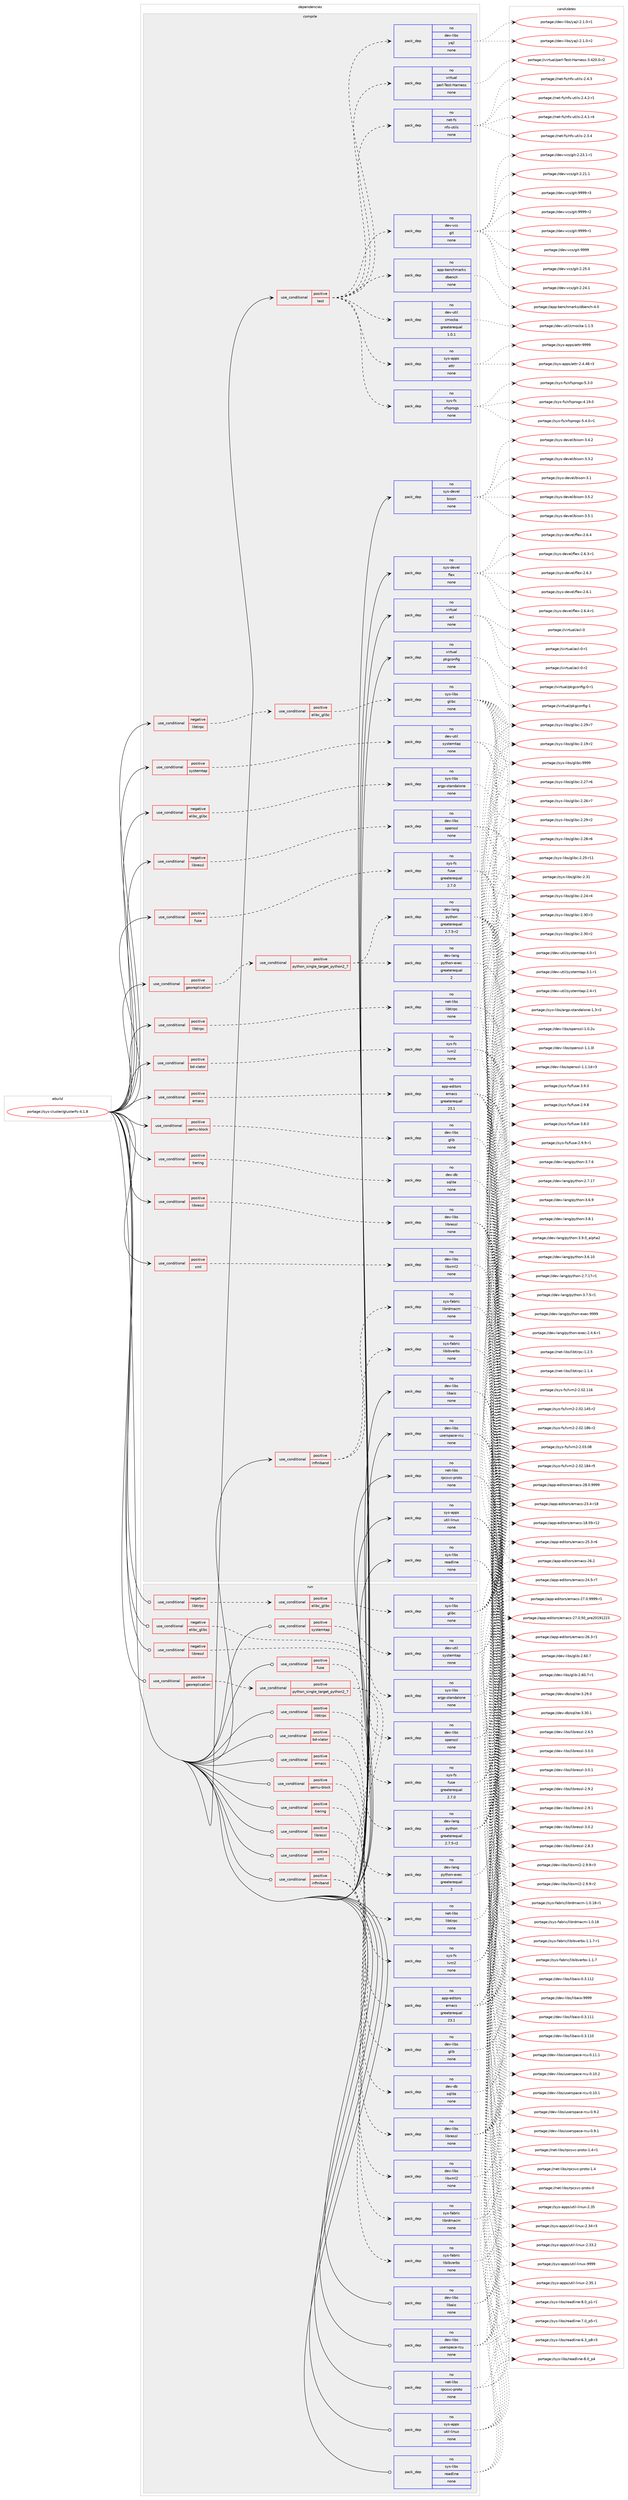 digraph prolog {

# *************
# Graph options
# *************

newrank=true;
concentrate=true;
compound=true;
graph [rankdir=LR,fontname=Helvetica,fontsize=10,ranksep=1.5];#, ranksep=2.5, nodesep=0.2];
edge  [arrowhead=vee];
node  [fontname=Helvetica,fontsize=10];

# **********
# The ebuild
# **********

subgraph cluster_leftcol {
color=gray;
rank=same;
label=<<i>ebuild</i>>;
id [label="portage://sys-cluster/glusterfs-4.1.8", color=red, width=4, href="../sys-cluster/glusterfs-4.1.8.svg"];
}

# ****************
# The dependencies
# ****************

subgraph cluster_midcol {
color=gray;
label=<<i>dependencies</i>>;
subgraph cluster_compile {
fillcolor="#eeeeee";
style=filled;
label=<<i>compile</i>>;
subgraph cond11782 {
dependency58237 [label=<<TABLE BORDER="0" CELLBORDER="1" CELLSPACING="0" CELLPADDING="4"><TR><TD ROWSPAN="3" CELLPADDING="10">use_conditional</TD></TR><TR><TD>negative</TD></TR><TR><TD>elibc_glibc</TD></TR></TABLE>>, shape=none, color=red];
subgraph pack45277 {
dependency58238 [label=<<TABLE BORDER="0" CELLBORDER="1" CELLSPACING="0" CELLPADDING="4" WIDTH="220"><TR><TD ROWSPAN="6" CELLPADDING="30">pack_dep</TD></TR><TR><TD WIDTH="110">no</TD></TR><TR><TD>sys-libs</TD></TR><TR><TD>argp-standalone</TD></TR><TR><TD>none</TD></TR><TR><TD></TD></TR></TABLE>>, shape=none, color=blue];
}
dependency58237:e -> dependency58238:w [weight=20,style="dashed",arrowhead="vee"];
}
id:e -> dependency58237:w [weight=20,style="solid",arrowhead="vee"];
subgraph cond11783 {
dependency58239 [label=<<TABLE BORDER="0" CELLBORDER="1" CELLSPACING="0" CELLPADDING="4"><TR><TD ROWSPAN="3" CELLPADDING="10">use_conditional</TD></TR><TR><TD>negative</TD></TR><TR><TD>libressl</TD></TR></TABLE>>, shape=none, color=red];
subgraph pack45278 {
dependency58240 [label=<<TABLE BORDER="0" CELLBORDER="1" CELLSPACING="0" CELLPADDING="4" WIDTH="220"><TR><TD ROWSPAN="6" CELLPADDING="30">pack_dep</TD></TR><TR><TD WIDTH="110">no</TD></TR><TR><TD>dev-libs</TD></TR><TR><TD>openssl</TD></TR><TR><TD>none</TD></TR><TR><TD></TD></TR></TABLE>>, shape=none, color=blue];
}
dependency58239:e -> dependency58240:w [weight=20,style="dashed",arrowhead="vee"];
}
id:e -> dependency58239:w [weight=20,style="solid",arrowhead="vee"];
subgraph cond11784 {
dependency58241 [label=<<TABLE BORDER="0" CELLBORDER="1" CELLSPACING="0" CELLPADDING="4"><TR><TD ROWSPAN="3" CELLPADDING="10">use_conditional</TD></TR><TR><TD>negative</TD></TR><TR><TD>libtirpc</TD></TR></TABLE>>, shape=none, color=red];
subgraph cond11785 {
dependency58242 [label=<<TABLE BORDER="0" CELLBORDER="1" CELLSPACING="0" CELLPADDING="4"><TR><TD ROWSPAN="3" CELLPADDING="10">use_conditional</TD></TR><TR><TD>positive</TD></TR><TR><TD>elibc_glibc</TD></TR></TABLE>>, shape=none, color=red];
subgraph pack45279 {
dependency58243 [label=<<TABLE BORDER="0" CELLBORDER="1" CELLSPACING="0" CELLPADDING="4" WIDTH="220"><TR><TD ROWSPAN="6" CELLPADDING="30">pack_dep</TD></TR><TR><TD WIDTH="110">no</TD></TR><TR><TD>sys-libs</TD></TR><TR><TD>glibc</TD></TR><TR><TD>none</TD></TR><TR><TD></TD></TR></TABLE>>, shape=none, color=blue];
}
dependency58242:e -> dependency58243:w [weight=20,style="dashed",arrowhead="vee"];
}
dependency58241:e -> dependency58242:w [weight=20,style="dashed",arrowhead="vee"];
}
id:e -> dependency58241:w [weight=20,style="solid",arrowhead="vee"];
subgraph cond11786 {
dependency58244 [label=<<TABLE BORDER="0" CELLBORDER="1" CELLSPACING="0" CELLPADDING="4"><TR><TD ROWSPAN="3" CELLPADDING="10">use_conditional</TD></TR><TR><TD>positive</TD></TR><TR><TD>bd-xlator</TD></TR></TABLE>>, shape=none, color=red];
subgraph pack45280 {
dependency58245 [label=<<TABLE BORDER="0" CELLBORDER="1" CELLSPACING="0" CELLPADDING="4" WIDTH="220"><TR><TD ROWSPAN="6" CELLPADDING="30">pack_dep</TD></TR><TR><TD WIDTH="110">no</TD></TR><TR><TD>sys-fs</TD></TR><TR><TD>lvm2</TD></TR><TR><TD>none</TD></TR><TR><TD></TD></TR></TABLE>>, shape=none, color=blue];
}
dependency58244:e -> dependency58245:w [weight=20,style="dashed",arrowhead="vee"];
}
id:e -> dependency58244:w [weight=20,style="solid",arrowhead="vee"];
subgraph cond11787 {
dependency58246 [label=<<TABLE BORDER="0" CELLBORDER="1" CELLSPACING="0" CELLPADDING="4"><TR><TD ROWSPAN="3" CELLPADDING="10">use_conditional</TD></TR><TR><TD>positive</TD></TR><TR><TD>emacs</TD></TR></TABLE>>, shape=none, color=red];
subgraph pack45281 {
dependency58247 [label=<<TABLE BORDER="0" CELLBORDER="1" CELLSPACING="0" CELLPADDING="4" WIDTH="220"><TR><TD ROWSPAN="6" CELLPADDING="30">pack_dep</TD></TR><TR><TD WIDTH="110">no</TD></TR><TR><TD>app-editors</TD></TR><TR><TD>emacs</TD></TR><TR><TD>greaterequal</TD></TR><TR><TD>23.1</TD></TR></TABLE>>, shape=none, color=blue];
}
dependency58246:e -> dependency58247:w [weight=20,style="dashed",arrowhead="vee"];
}
id:e -> dependency58246:w [weight=20,style="solid",arrowhead="vee"];
subgraph cond11788 {
dependency58248 [label=<<TABLE BORDER="0" CELLBORDER="1" CELLSPACING="0" CELLPADDING="4"><TR><TD ROWSPAN="3" CELLPADDING="10">use_conditional</TD></TR><TR><TD>positive</TD></TR><TR><TD>fuse</TD></TR></TABLE>>, shape=none, color=red];
subgraph pack45282 {
dependency58249 [label=<<TABLE BORDER="0" CELLBORDER="1" CELLSPACING="0" CELLPADDING="4" WIDTH="220"><TR><TD ROWSPAN="6" CELLPADDING="30">pack_dep</TD></TR><TR><TD WIDTH="110">no</TD></TR><TR><TD>sys-fs</TD></TR><TR><TD>fuse</TD></TR><TR><TD>greaterequal</TD></TR><TR><TD>2.7.0</TD></TR></TABLE>>, shape=none, color=blue];
}
dependency58248:e -> dependency58249:w [weight=20,style="dashed",arrowhead="vee"];
}
id:e -> dependency58248:w [weight=20,style="solid",arrowhead="vee"];
subgraph cond11789 {
dependency58250 [label=<<TABLE BORDER="0" CELLBORDER="1" CELLSPACING="0" CELLPADDING="4"><TR><TD ROWSPAN="3" CELLPADDING="10">use_conditional</TD></TR><TR><TD>positive</TD></TR><TR><TD>georeplication</TD></TR></TABLE>>, shape=none, color=red];
subgraph cond11790 {
dependency58251 [label=<<TABLE BORDER="0" CELLBORDER="1" CELLSPACING="0" CELLPADDING="4"><TR><TD ROWSPAN="3" CELLPADDING="10">use_conditional</TD></TR><TR><TD>positive</TD></TR><TR><TD>python_single_target_python2_7</TD></TR></TABLE>>, shape=none, color=red];
subgraph pack45283 {
dependency58252 [label=<<TABLE BORDER="0" CELLBORDER="1" CELLSPACING="0" CELLPADDING="4" WIDTH="220"><TR><TD ROWSPAN="6" CELLPADDING="30">pack_dep</TD></TR><TR><TD WIDTH="110">no</TD></TR><TR><TD>dev-lang</TD></TR><TR><TD>python</TD></TR><TR><TD>greaterequal</TD></TR><TR><TD>2.7.5-r2</TD></TR></TABLE>>, shape=none, color=blue];
}
dependency58251:e -> dependency58252:w [weight=20,style="dashed",arrowhead="vee"];
subgraph pack45284 {
dependency58253 [label=<<TABLE BORDER="0" CELLBORDER="1" CELLSPACING="0" CELLPADDING="4" WIDTH="220"><TR><TD ROWSPAN="6" CELLPADDING="30">pack_dep</TD></TR><TR><TD WIDTH="110">no</TD></TR><TR><TD>dev-lang</TD></TR><TR><TD>python-exec</TD></TR><TR><TD>greaterequal</TD></TR><TR><TD>2</TD></TR></TABLE>>, shape=none, color=blue];
}
dependency58251:e -> dependency58253:w [weight=20,style="dashed",arrowhead="vee"];
}
dependency58250:e -> dependency58251:w [weight=20,style="dashed",arrowhead="vee"];
}
id:e -> dependency58250:w [weight=20,style="solid",arrowhead="vee"];
subgraph cond11791 {
dependency58254 [label=<<TABLE BORDER="0" CELLBORDER="1" CELLSPACING="0" CELLPADDING="4"><TR><TD ROWSPAN="3" CELLPADDING="10">use_conditional</TD></TR><TR><TD>positive</TD></TR><TR><TD>infiniband</TD></TR></TABLE>>, shape=none, color=red];
subgraph pack45285 {
dependency58255 [label=<<TABLE BORDER="0" CELLBORDER="1" CELLSPACING="0" CELLPADDING="4" WIDTH="220"><TR><TD ROWSPAN="6" CELLPADDING="30">pack_dep</TD></TR><TR><TD WIDTH="110">no</TD></TR><TR><TD>sys-fabric</TD></TR><TR><TD>libibverbs</TD></TR><TR><TD>none</TD></TR><TR><TD></TD></TR></TABLE>>, shape=none, color=blue];
}
dependency58254:e -> dependency58255:w [weight=20,style="dashed",arrowhead="vee"];
subgraph pack45286 {
dependency58256 [label=<<TABLE BORDER="0" CELLBORDER="1" CELLSPACING="0" CELLPADDING="4" WIDTH="220"><TR><TD ROWSPAN="6" CELLPADDING="30">pack_dep</TD></TR><TR><TD WIDTH="110">no</TD></TR><TR><TD>sys-fabric</TD></TR><TR><TD>librdmacm</TD></TR><TR><TD>none</TD></TR><TR><TD></TD></TR></TABLE>>, shape=none, color=blue];
}
dependency58254:e -> dependency58256:w [weight=20,style="dashed",arrowhead="vee"];
}
id:e -> dependency58254:w [weight=20,style="solid",arrowhead="vee"];
subgraph cond11792 {
dependency58257 [label=<<TABLE BORDER="0" CELLBORDER="1" CELLSPACING="0" CELLPADDING="4"><TR><TD ROWSPAN="3" CELLPADDING="10">use_conditional</TD></TR><TR><TD>positive</TD></TR><TR><TD>libressl</TD></TR></TABLE>>, shape=none, color=red];
subgraph pack45287 {
dependency58258 [label=<<TABLE BORDER="0" CELLBORDER="1" CELLSPACING="0" CELLPADDING="4" WIDTH="220"><TR><TD ROWSPAN="6" CELLPADDING="30">pack_dep</TD></TR><TR><TD WIDTH="110">no</TD></TR><TR><TD>dev-libs</TD></TR><TR><TD>libressl</TD></TR><TR><TD>none</TD></TR><TR><TD></TD></TR></TABLE>>, shape=none, color=blue];
}
dependency58257:e -> dependency58258:w [weight=20,style="dashed",arrowhead="vee"];
}
id:e -> dependency58257:w [weight=20,style="solid",arrowhead="vee"];
subgraph cond11793 {
dependency58259 [label=<<TABLE BORDER="0" CELLBORDER="1" CELLSPACING="0" CELLPADDING="4"><TR><TD ROWSPAN="3" CELLPADDING="10">use_conditional</TD></TR><TR><TD>positive</TD></TR><TR><TD>libtirpc</TD></TR></TABLE>>, shape=none, color=red];
subgraph pack45288 {
dependency58260 [label=<<TABLE BORDER="0" CELLBORDER="1" CELLSPACING="0" CELLPADDING="4" WIDTH="220"><TR><TD ROWSPAN="6" CELLPADDING="30">pack_dep</TD></TR><TR><TD WIDTH="110">no</TD></TR><TR><TD>net-libs</TD></TR><TR><TD>libtirpc</TD></TR><TR><TD>none</TD></TR><TR><TD></TD></TR></TABLE>>, shape=none, color=blue];
}
dependency58259:e -> dependency58260:w [weight=20,style="dashed",arrowhead="vee"];
}
id:e -> dependency58259:w [weight=20,style="solid",arrowhead="vee"];
subgraph cond11794 {
dependency58261 [label=<<TABLE BORDER="0" CELLBORDER="1" CELLSPACING="0" CELLPADDING="4"><TR><TD ROWSPAN="3" CELLPADDING="10">use_conditional</TD></TR><TR><TD>positive</TD></TR><TR><TD>qemu-block</TD></TR></TABLE>>, shape=none, color=red];
subgraph pack45289 {
dependency58262 [label=<<TABLE BORDER="0" CELLBORDER="1" CELLSPACING="0" CELLPADDING="4" WIDTH="220"><TR><TD ROWSPAN="6" CELLPADDING="30">pack_dep</TD></TR><TR><TD WIDTH="110">no</TD></TR><TR><TD>dev-libs</TD></TR><TR><TD>glib</TD></TR><TR><TD>none</TD></TR><TR><TD></TD></TR></TABLE>>, shape=none, color=blue];
}
dependency58261:e -> dependency58262:w [weight=20,style="dashed",arrowhead="vee"];
}
id:e -> dependency58261:w [weight=20,style="solid",arrowhead="vee"];
subgraph cond11795 {
dependency58263 [label=<<TABLE BORDER="0" CELLBORDER="1" CELLSPACING="0" CELLPADDING="4"><TR><TD ROWSPAN="3" CELLPADDING="10">use_conditional</TD></TR><TR><TD>positive</TD></TR><TR><TD>systemtap</TD></TR></TABLE>>, shape=none, color=red];
subgraph pack45290 {
dependency58264 [label=<<TABLE BORDER="0" CELLBORDER="1" CELLSPACING="0" CELLPADDING="4" WIDTH="220"><TR><TD ROWSPAN="6" CELLPADDING="30">pack_dep</TD></TR><TR><TD WIDTH="110">no</TD></TR><TR><TD>dev-util</TD></TR><TR><TD>systemtap</TD></TR><TR><TD>none</TD></TR><TR><TD></TD></TR></TABLE>>, shape=none, color=blue];
}
dependency58263:e -> dependency58264:w [weight=20,style="dashed",arrowhead="vee"];
}
id:e -> dependency58263:w [weight=20,style="solid",arrowhead="vee"];
subgraph cond11796 {
dependency58265 [label=<<TABLE BORDER="0" CELLBORDER="1" CELLSPACING="0" CELLPADDING="4"><TR><TD ROWSPAN="3" CELLPADDING="10">use_conditional</TD></TR><TR><TD>positive</TD></TR><TR><TD>test</TD></TR></TABLE>>, shape=none, color=red];
subgraph pack45291 {
dependency58266 [label=<<TABLE BORDER="0" CELLBORDER="1" CELLSPACING="0" CELLPADDING="4" WIDTH="220"><TR><TD ROWSPAN="6" CELLPADDING="30">pack_dep</TD></TR><TR><TD WIDTH="110">no</TD></TR><TR><TD>dev-util</TD></TR><TR><TD>cmocka</TD></TR><TR><TD>greaterequal</TD></TR><TR><TD>1.0.1</TD></TR></TABLE>>, shape=none, color=blue];
}
dependency58265:e -> dependency58266:w [weight=20,style="dashed",arrowhead="vee"];
subgraph pack45292 {
dependency58267 [label=<<TABLE BORDER="0" CELLBORDER="1" CELLSPACING="0" CELLPADDING="4" WIDTH="220"><TR><TD ROWSPAN="6" CELLPADDING="30">pack_dep</TD></TR><TR><TD WIDTH="110">no</TD></TR><TR><TD>app-benchmarks</TD></TR><TR><TD>dbench</TD></TR><TR><TD>none</TD></TR><TR><TD></TD></TR></TABLE>>, shape=none, color=blue];
}
dependency58265:e -> dependency58267:w [weight=20,style="dashed",arrowhead="vee"];
subgraph pack45293 {
dependency58268 [label=<<TABLE BORDER="0" CELLBORDER="1" CELLSPACING="0" CELLPADDING="4" WIDTH="220"><TR><TD ROWSPAN="6" CELLPADDING="30">pack_dep</TD></TR><TR><TD WIDTH="110">no</TD></TR><TR><TD>dev-vcs</TD></TR><TR><TD>git</TD></TR><TR><TD>none</TD></TR><TR><TD></TD></TR></TABLE>>, shape=none, color=blue];
}
dependency58265:e -> dependency58268:w [weight=20,style="dashed",arrowhead="vee"];
subgraph pack45294 {
dependency58269 [label=<<TABLE BORDER="0" CELLBORDER="1" CELLSPACING="0" CELLPADDING="4" WIDTH="220"><TR><TD ROWSPAN="6" CELLPADDING="30">pack_dep</TD></TR><TR><TD WIDTH="110">no</TD></TR><TR><TD>net-fs</TD></TR><TR><TD>nfs-utils</TD></TR><TR><TD>none</TD></TR><TR><TD></TD></TR></TABLE>>, shape=none, color=blue];
}
dependency58265:e -> dependency58269:w [weight=20,style="dashed",arrowhead="vee"];
subgraph pack45295 {
dependency58270 [label=<<TABLE BORDER="0" CELLBORDER="1" CELLSPACING="0" CELLPADDING="4" WIDTH="220"><TR><TD ROWSPAN="6" CELLPADDING="30">pack_dep</TD></TR><TR><TD WIDTH="110">no</TD></TR><TR><TD>virtual</TD></TR><TR><TD>perl-Test-Harness</TD></TR><TR><TD>none</TD></TR><TR><TD></TD></TR></TABLE>>, shape=none, color=blue];
}
dependency58265:e -> dependency58270:w [weight=20,style="dashed",arrowhead="vee"];
subgraph pack45296 {
dependency58271 [label=<<TABLE BORDER="0" CELLBORDER="1" CELLSPACING="0" CELLPADDING="4" WIDTH="220"><TR><TD ROWSPAN="6" CELLPADDING="30">pack_dep</TD></TR><TR><TD WIDTH="110">no</TD></TR><TR><TD>dev-libs</TD></TR><TR><TD>yajl</TD></TR><TR><TD>none</TD></TR><TR><TD></TD></TR></TABLE>>, shape=none, color=blue];
}
dependency58265:e -> dependency58271:w [weight=20,style="dashed",arrowhead="vee"];
subgraph pack45297 {
dependency58272 [label=<<TABLE BORDER="0" CELLBORDER="1" CELLSPACING="0" CELLPADDING="4" WIDTH="220"><TR><TD ROWSPAN="6" CELLPADDING="30">pack_dep</TD></TR><TR><TD WIDTH="110">no</TD></TR><TR><TD>sys-fs</TD></TR><TR><TD>xfsprogs</TD></TR><TR><TD>none</TD></TR><TR><TD></TD></TR></TABLE>>, shape=none, color=blue];
}
dependency58265:e -> dependency58272:w [weight=20,style="dashed",arrowhead="vee"];
subgraph pack45298 {
dependency58273 [label=<<TABLE BORDER="0" CELLBORDER="1" CELLSPACING="0" CELLPADDING="4" WIDTH="220"><TR><TD ROWSPAN="6" CELLPADDING="30">pack_dep</TD></TR><TR><TD WIDTH="110">no</TD></TR><TR><TD>sys-apps</TD></TR><TR><TD>attr</TD></TR><TR><TD>none</TD></TR><TR><TD></TD></TR></TABLE>>, shape=none, color=blue];
}
dependency58265:e -> dependency58273:w [weight=20,style="dashed",arrowhead="vee"];
}
id:e -> dependency58265:w [weight=20,style="solid",arrowhead="vee"];
subgraph cond11797 {
dependency58274 [label=<<TABLE BORDER="0" CELLBORDER="1" CELLSPACING="0" CELLPADDING="4"><TR><TD ROWSPAN="3" CELLPADDING="10">use_conditional</TD></TR><TR><TD>positive</TD></TR><TR><TD>tiering</TD></TR></TABLE>>, shape=none, color=red];
subgraph pack45299 {
dependency58275 [label=<<TABLE BORDER="0" CELLBORDER="1" CELLSPACING="0" CELLPADDING="4" WIDTH="220"><TR><TD ROWSPAN="6" CELLPADDING="30">pack_dep</TD></TR><TR><TD WIDTH="110">no</TD></TR><TR><TD>dev-db</TD></TR><TR><TD>sqlite</TD></TR><TR><TD>none</TD></TR><TR><TD></TD></TR></TABLE>>, shape=none, color=blue];
}
dependency58274:e -> dependency58275:w [weight=20,style="dashed",arrowhead="vee"];
}
id:e -> dependency58274:w [weight=20,style="solid",arrowhead="vee"];
subgraph cond11798 {
dependency58276 [label=<<TABLE BORDER="0" CELLBORDER="1" CELLSPACING="0" CELLPADDING="4"><TR><TD ROWSPAN="3" CELLPADDING="10">use_conditional</TD></TR><TR><TD>positive</TD></TR><TR><TD>xml</TD></TR></TABLE>>, shape=none, color=red];
subgraph pack45300 {
dependency58277 [label=<<TABLE BORDER="0" CELLBORDER="1" CELLSPACING="0" CELLPADDING="4" WIDTH="220"><TR><TD ROWSPAN="6" CELLPADDING="30">pack_dep</TD></TR><TR><TD WIDTH="110">no</TD></TR><TR><TD>dev-libs</TD></TR><TR><TD>libxml2</TD></TR><TR><TD>none</TD></TR><TR><TD></TD></TR></TABLE>>, shape=none, color=blue];
}
dependency58276:e -> dependency58277:w [weight=20,style="dashed",arrowhead="vee"];
}
id:e -> dependency58276:w [weight=20,style="solid",arrowhead="vee"];
subgraph pack45301 {
dependency58278 [label=<<TABLE BORDER="0" CELLBORDER="1" CELLSPACING="0" CELLPADDING="4" WIDTH="220"><TR><TD ROWSPAN="6" CELLPADDING="30">pack_dep</TD></TR><TR><TD WIDTH="110">no</TD></TR><TR><TD>dev-libs</TD></TR><TR><TD>libaio</TD></TR><TR><TD>none</TD></TR><TR><TD></TD></TR></TABLE>>, shape=none, color=blue];
}
id:e -> dependency58278:w [weight=20,style="solid",arrowhead="vee"];
subgraph pack45302 {
dependency58279 [label=<<TABLE BORDER="0" CELLBORDER="1" CELLSPACING="0" CELLPADDING="4" WIDTH="220"><TR><TD ROWSPAN="6" CELLPADDING="30">pack_dep</TD></TR><TR><TD WIDTH="110">no</TD></TR><TR><TD>dev-libs</TD></TR><TR><TD>userspace-rcu</TD></TR><TR><TD>none</TD></TR><TR><TD></TD></TR></TABLE>>, shape=none, color=blue];
}
id:e -> dependency58279:w [weight=20,style="solid",arrowhead="vee"];
subgraph pack45303 {
dependency58280 [label=<<TABLE BORDER="0" CELLBORDER="1" CELLSPACING="0" CELLPADDING="4" WIDTH="220"><TR><TD ROWSPAN="6" CELLPADDING="30">pack_dep</TD></TR><TR><TD WIDTH="110">no</TD></TR><TR><TD>net-libs</TD></TR><TR><TD>rpcsvc-proto</TD></TR><TR><TD>none</TD></TR><TR><TD></TD></TR></TABLE>>, shape=none, color=blue];
}
id:e -> dependency58280:w [weight=20,style="solid",arrowhead="vee"];
subgraph pack45304 {
dependency58281 [label=<<TABLE BORDER="0" CELLBORDER="1" CELLSPACING="0" CELLPADDING="4" WIDTH="220"><TR><TD ROWSPAN="6" CELLPADDING="30">pack_dep</TD></TR><TR><TD WIDTH="110">no</TD></TR><TR><TD>sys-apps</TD></TR><TR><TD>util-linux</TD></TR><TR><TD>none</TD></TR><TR><TD></TD></TR></TABLE>>, shape=none, color=blue];
}
id:e -> dependency58281:w [weight=20,style="solid",arrowhead="vee"];
subgraph pack45305 {
dependency58282 [label=<<TABLE BORDER="0" CELLBORDER="1" CELLSPACING="0" CELLPADDING="4" WIDTH="220"><TR><TD ROWSPAN="6" CELLPADDING="30">pack_dep</TD></TR><TR><TD WIDTH="110">no</TD></TR><TR><TD>sys-devel</TD></TR><TR><TD>bison</TD></TR><TR><TD>none</TD></TR><TR><TD></TD></TR></TABLE>>, shape=none, color=blue];
}
id:e -> dependency58282:w [weight=20,style="solid",arrowhead="vee"];
subgraph pack45306 {
dependency58283 [label=<<TABLE BORDER="0" CELLBORDER="1" CELLSPACING="0" CELLPADDING="4" WIDTH="220"><TR><TD ROWSPAN="6" CELLPADDING="30">pack_dep</TD></TR><TR><TD WIDTH="110">no</TD></TR><TR><TD>sys-devel</TD></TR><TR><TD>flex</TD></TR><TR><TD>none</TD></TR><TR><TD></TD></TR></TABLE>>, shape=none, color=blue];
}
id:e -> dependency58283:w [weight=20,style="solid",arrowhead="vee"];
subgraph pack45307 {
dependency58284 [label=<<TABLE BORDER="0" CELLBORDER="1" CELLSPACING="0" CELLPADDING="4" WIDTH="220"><TR><TD ROWSPAN="6" CELLPADDING="30">pack_dep</TD></TR><TR><TD WIDTH="110">no</TD></TR><TR><TD>sys-libs</TD></TR><TR><TD>readline</TD></TR><TR><TD>none</TD></TR><TR><TD></TD></TR></TABLE>>, shape=none, color=blue];
}
id:e -> dependency58284:w [weight=20,style="solid",arrowhead="vee"];
subgraph pack45308 {
dependency58285 [label=<<TABLE BORDER="0" CELLBORDER="1" CELLSPACING="0" CELLPADDING="4" WIDTH="220"><TR><TD ROWSPAN="6" CELLPADDING="30">pack_dep</TD></TR><TR><TD WIDTH="110">no</TD></TR><TR><TD>virtual</TD></TR><TR><TD>acl</TD></TR><TR><TD>none</TD></TR><TR><TD></TD></TR></TABLE>>, shape=none, color=blue];
}
id:e -> dependency58285:w [weight=20,style="solid",arrowhead="vee"];
subgraph pack45309 {
dependency58286 [label=<<TABLE BORDER="0" CELLBORDER="1" CELLSPACING="0" CELLPADDING="4" WIDTH="220"><TR><TD ROWSPAN="6" CELLPADDING="30">pack_dep</TD></TR><TR><TD WIDTH="110">no</TD></TR><TR><TD>virtual</TD></TR><TR><TD>pkgconfig</TD></TR><TR><TD>none</TD></TR><TR><TD></TD></TR></TABLE>>, shape=none, color=blue];
}
id:e -> dependency58286:w [weight=20,style="solid",arrowhead="vee"];
}
subgraph cluster_compileandrun {
fillcolor="#eeeeee";
style=filled;
label=<<i>compile and run</i>>;
}
subgraph cluster_run {
fillcolor="#eeeeee";
style=filled;
label=<<i>run</i>>;
subgraph cond11799 {
dependency58287 [label=<<TABLE BORDER="0" CELLBORDER="1" CELLSPACING="0" CELLPADDING="4"><TR><TD ROWSPAN="3" CELLPADDING="10">use_conditional</TD></TR><TR><TD>negative</TD></TR><TR><TD>elibc_glibc</TD></TR></TABLE>>, shape=none, color=red];
subgraph pack45310 {
dependency58288 [label=<<TABLE BORDER="0" CELLBORDER="1" CELLSPACING="0" CELLPADDING="4" WIDTH="220"><TR><TD ROWSPAN="6" CELLPADDING="30">pack_dep</TD></TR><TR><TD WIDTH="110">no</TD></TR><TR><TD>sys-libs</TD></TR><TR><TD>argp-standalone</TD></TR><TR><TD>none</TD></TR><TR><TD></TD></TR></TABLE>>, shape=none, color=blue];
}
dependency58287:e -> dependency58288:w [weight=20,style="dashed",arrowhead="vee"];
}
id:e -> dependency58287:w [weight=20,style="solid",arrowhead="odot"];
subgraph cond11800 {
dependency58289 [label=<<TABLE BORDER="0" CELLBORDER="1" CELLSPACING="0" CELLPADDING="4"><TR><TD ROWSPAN="3" CELLPADDING="10">use_conditional</TD></TR><TR><TD>negative</TD></TR><TR><TD>libressl</TD></TR></TABLE>>, shape=none, color=red];
subgraph pack45311 {
dependency58290 [label=<<TABLE BORDER="0" CELLBORDER="1" CELLSPACING="0" CELLPADDING="4" WIDTH="220"><TR><TD ROWSPAN="6" CELLPADDING="30">pack_dep</TD></TR><TR><TD WIDTH="110">no</TD></TR><TR><TD>dev-libs</TD></TR><TR><TD>openssl</TD></TR><TR><TD>none</TD></TR><TR><TD></TD></TR></TABLE>>, shape=none, color=blue];
}
dependency58289:e -> dependency58290:w [weight=20,style="dashed",arrowhead="vee"];
}
id:e -> dependency58289:w [weight=20,style="solid",arrowhead="odot"];
subgraph cond11801 {
dependency58291 [label=<<TABLE BORDER="0" CELLBORDER="1" CELLSPACING="0" CELLPADDING="4"><TR><TD ROWSPAN="3" CELLPADDING="10">use_conditional</TD></TR><TR><TD>negative</TD></TR><TR><TD>libtirpc</TD></TR></TABLE>>, shape=none, color=red];
subgraph cond11802 {
dependency58292 [label=<<TABLE BORDER="0" CELLBORDER="1" CELLSPACING="0" CELLPADDING="4"><TR><TD ROWSPAN="3" CELLPADDING="10">use_conditional</TD></TR><TR><TD>positive</TD></TR><TR><TD>elibc_glibc</TD></TR></TABLE>>, shape=none, color=red];
subgraph pack45312 {
dependency58293 [label=<<TABLE BORDER="0" CELLBORDER="1" CELLSPACING="0" CELLPADDING="4" WIDTH="220"><TR><TD ROWSPAN="6" CELLPADDING="30">pack_dep</TD></TR><TR><TD WIDTH="110">no</TD></TR><TR><TD>sys-libs</TD></TR><TR><TD>glibc</TD></TR><TR><TD>none</TD></TR><TR><TD></TD></TR></TABLE>>, shape=none, color=blue];
}
dependency58292:e -> dependency58293:w [weight=20,style="dashed",arrowhead="vee"];
}
dependency58291:e -> dependency58292:w [weight=20,style="dashed",arrowhead="vee"];
}
id:e -> dependency58291:w [weight=20,style="solid",arrowhead="odot"];
subgraph cond11803 {
dependency58294 [label=<<TABLE BORDER="0" CELLBORDER="1" CELLSPACING="0" CELLPADDING="4"><TR><TD ROWSPAN="3" CELLPADDING="10">use_conditional</TD></TR><TR><TD>positive</TD></TR><TR><TD>bd-xlator</TD></TR></TABLE>>, shape=none, color=red];
subgraph pack45313 {
dependency58295 [label=<<TABLE BORDER="0" CELLBORDER="1" CELLSPACING="0" CELLPADDING="4" WIDTH="220"><TR><TD ROWSPAN="6" CELLPADDING="30">pack_dep</TD></TR><TR><TD WIDTH="110">no</TD></TR><TR><TD>sys-fs</TD></TR><TR><TD>lvm2</TD></TR><TR><TD>none</TD></TR><TR><TD></TD></TR></TABLE>>, shape=none, color=blue];
}
dependency58294:e -> dependency58295:w [weight=20,style="dashed",arrowhead="vee"];
}
id:e -> dependency58294:w [weight=20,style="solid",arrowhead="odot"];
subgraph cond11804 {
dependency58296 [label=<<TABLE BORDER="0" CELLBORDER="1" CELLSPACING="0" CELLPADDING="4"><TR><TD ROWSPAN="3" CELLPADDING="10">use_conditional</TD></TR><TR><TD>positive</TD></TR><TR><TD>emacs</TD></TR></TABLE>>, shape=none, color=red];
subgraph pack45314 {
dependency58297 [label=<<TABLE BORDER="0" CELLBORDER="1" CELLSPACING="0" CELLPADDING="4" WIDTH="220"><TR><TD ROWSPAN="6" CELLPADDING="30">pack_dep</TD></TR><TR><TD WIDTH="110">no</TD></TR><TR><TD>app-editors</TD></TR><TR><TD>emacs</TD></TR><TR><TD>greaterequal</TD></TR><TR><TD>23.1</TD></TR></TABLE>>, shape=none, color=blue];
}
dependency58296:e -> dependency58297:w [weight=20,style="dashed",arrowhead="vee"];
}
id:e -> dependency58296:w [weight=20,style="solid",arrowhead="odot"];
subgraph cond11805 {
dependency58298 [label=<<TABLE BORDER="0" CELLBORDER="1" CELLSPACING="0" CELLPADDING="4"><TR><TD ROWSPAN="3" CELLPADDING="10">use_conditional</TD></TR><TR><TD>positive</TD></TR><TR><TD>fuse</TD></TR></TABLE>>, shape=none, color=red];
subgraph pack45315 {
dependency58299 [label=<<TABLE BORDER="0" CELLBORDER="1" CELLSPACING="0" CELLPADDING="4" WIDTH="220"><TR><TD ROWSPAN="6" CELLPADDING="30">pack_dep</TD></TR><TR><TD WIDTH="110">no</TD></TR><TR><TD>sys-fs</TD></TR><TR><TD>fuse</TD></TR><TR><TD>greaterequal</TD></TR><TR><TD>2.7.0</TD></TR></TABLE>>, shape=none, color=blue];
}
dependency58298:e -> dependency58299:w [weight=20,style="dashed",arrowhead="vee"];
}
id:e -> dependency58298:w [weight=20,style="solid",arrowhead="odot"];
subgraph cond11806 {
dependency58300 [label=<<TABLE BORDER="0" CELLBORDER="1" CELLSPACING="0" CELLPADDING="4"><TR><TD ROWSPAN="3" CELLPADDING="10">use_conditional</TD></TR><TR><TD>positive</TD></TR><TR><TD>georeplication</TD></TR></TABLE>>, shape=none, color=red];
subgraph cond11807 {
dependency58301 [label=<<TABLE BORDER="0" CELLBORDER="1" CELLSPACING="0" CELLPADDING="4"><TR><TD ROWSPAN="3" CELLPADDING="10">use_conditional</TD></TR><TR><TD>positive</TD></TR><TR><TD>python_single_target_python2_7</TD></TR></TABLE>>, shape=none, color=red];
subgraph pack45316 {
dependency58302 [label=<<TABLE BORDER="0" CELLBORDER="1" CELLSPACING="0" CELLPADDING="4" WIDTH="220"><TR><TD ROWSPAN="6" CELLPADDING="30">pack_dep</TD></TR><TR><TD WIDTH="110">no</TD></TR><TR><TD>dev-lang</TD></TR><TR><TD>python</TD></TR><TR><TD>greaterequal</TD></TR><TR><TD>2.7.5-r2</TD></TR></TABLE>>, shape=none, color=blue];
}
dependency58301:e -> dependency58302:w [weight=20,style="dashed",arrowhead="vee"];
subgraph pack45317 {
dependency58303 [label=<<TABLE BORDER="0" CELLBORDER="1" CELLSPACING="0" CELLPADDING="4" WIDTH="220"><TR><TD ROWSPAN="6" CELLPADDING="30">pack_dep</TD></TR><TR><TD WIDTH="110">no</TD></TR><TR><TD>dev-lang</TD></TR><TR><TD>python-exec</TD></TR><TR><TD>greaterequal</TD></TR><TR><TD>2</TD></TR></TABLE>>, shape=none, color=blue];
}
dependency58301:e -> dependency58303:w [weight=20,style="dashed",arrowhead="vee"];
}
dependency58300:e -> dependency58301:w [weight=20,style="dashed",arrowhead="vee"];
}
id:e -> dependency58300:w [weight=20,style="solid",arrowhead="odot"];
subgraph cond11808 {
dependency58304 [label=<<TABLE BORDER="0" CELLBORDER="1" CELLSPACING="0" CELLPADDING="4"><TR><TD ROWSPAN="3" CELLPADDING="10">use_conditional</TD></TR><TR><TD>positive</TD></TR><TR><TD>infiniband</TD></TR></TABLE>>, shape=none, color=red];
subgraph pack45318 {
dependency58305 [label=<<TABLE BORDER="0" CELLBORDER="1" CELLSPACING="0" CELLPADDING="4" WIDTH="220"><TR><TD ROWSPAN="6" CELLPADDING="30">pack_dep</TD></TR><TR><TD WIDTH="110">no</TD></TR><TR><TD>sys-fabric</TD></TR><TR><TD>libibverbs</TD></TR><TR><TD>none</TD></TR><TR><TD></TD></TR></TABLE>>, shape=none, color=blue];
}
dependency58304:e -> dependency58305:w [weight=20,style="dashed",arrowhead="vee"];
subgraph pack45319 {
dependency58306 [label=<<TABLE BORDER="0" CELLBORDER="1" CELLSPACING="0" CELLPADDING="4" WIDTH="220"><TR><TD ROWSPAN="6" CELLPADDING="30">pack_dep</TD></TR><TR><TD WIDTH="110">no</TD></TR><TR><TD>sys-fabric</TD></TR><TR><TD>librdmacm</TD></TR><TR><TD>none</TD></TR><TR><TD></TD></TR></TABLE>>, shape=none, color=blue];
}
dependency58304:e -> dependency58306:w [weight=20,style="dashed",arrowhead="vee"];
}
id:e -> dependency58304:w [weight=20,style="solid",arrowhead="odot"];
subgraph cond11809 {
dependency58307 [label=<<TABLE BORDER="0" CELLBORDER="1" CELLSPACING="0" CELLPADDING="4"><TR><TD ROWSPAN="3" CELLPADDING="10">use_conditional</TD></TR><TR><TD>positive</TD></TR><TR><TD>libressl</TD></TR></TABLE>>, shape=none, color=red];
subgraph pack45320 {
dependency58308 [label=<<TABLE BORDER="0" CELLBORDER="1" CELLSPACING="0" CELLPADDING="4" WIDTH="220"><TR><TD ROWSPAN="6" CELLPADDING="30">pack_dep</TD></TR><TR><TD WIDTH="110">no</TD></TR><TR><TD>dev-libs</TD></TR><TR><TD>libressl</TD></TR><TR><TD>none</TD></TR><TR><TD></TD></TR></TABLE>>, shape=none, color=blue];
}
dependency58307:e -> dependency58308:w [weight=20,style="dashed",arrowhead="vee"];
}
id:e -> dependency58307:w [weight=20,style="solid",arrowhead="odot"];
subgraph cond11810 {
dependency58309 [label=<<TABLE BORDER="0" CELLBORDER="1" CELLSPACING="0" CELLPADDING="4"><TR><TD ROWSPAN="3" CELLPADDING="10">use_conditional</TD></TR><TR><TD>positive</TD></TR><TR><TD>libtirpc</TD></TR></TABLE>>, shape=none, color=red];
subgraph pack45321 {
dependency58310 [label=<<TABLE BORDER="0" CELLBORDER="1" CELLSPACING="0" CELLPADDING="4" WIDTH="220"><TR><TD ROWSPAN="6" CELLPADDING="30">pack_dep</TD></TR><TR><TD WIDTH="110">no</TD></TR><TR><TD>net-libs</TD></TR><TR><TD>libtirpc</TD></TR><TR><TD>none</TD></TR><TR><TD></TD></TR></TABLE>>, shape=none, color=blue];
}
dependency58309:e -> dependency58310:w [weight=20,style="dashed",arrowhead="vee"];
}
id:e -> dependency58309:w [weight=20,style="solid",arrowhead="odot"];
subgraph cond11811 {
dependency58311 [label=<<TABLE BORDER="0" CELLBORDER="1" CELLSPACING="0" CELLPADDING="4"><TR><TD ROWSPAN="3" CELLPADDING="10">use_conditional</TD></TR><TR><TD>positive</TD></TR><TR><TD>qemu-block</TD></TR></TABLE>>, shape=none, color=red];
subgraph pack45322 {
dependency58312 [label=<<TABLE BORDER="0" CELLBORDER="1" CELLSPACING="0" CELLPADDING="4" WIDTH="220"><TR><TD ROWSPAN="6" CELLPADDING="30">pack_dep</TD></TR><TR><TD WIDTH="110">no</TD></TR><TR><TD>dev-libs</TD></TR><TR><TD>glib</TD></TR><TR><TD>none</TD></TR><TR><TD></TD></TR></TABLE>>, shape=none, color=blue];
}
dependency58311:e -> dependency58312:w [weight=20,style="dashed",arrowhead="vee"];
}
id:e -> dependency58311:w [weight=20,style="solid",arrowhead="odot"];
subgraph cond11812 {
dependency58313 [label=<<TABLE BORDER="0" CELLBORDER="1" CELLSPACING="0" CELLPADDING="4"><TR><TD ROWSPAN="3" CELLPADDING="10">use_conditional</TD></TR><TR><TD>positive</TD></TR><TR><TD>systemtap</TD></TR></TABLE>>, shape=none, color=red];
subgraph pack45323 {
dependency58314 [label=<<TABLE BORDER="0" CELLBORDER="1" CELLSPACING="0" CELLPADDING="4" WIDTH="220"><TR><TD ROWSPAN="6" CELLPADDING="30">pack_dep</TD></TR><TR><TD WIDTH="110">no</TD></TR><TR><TD>dev-util</TD></TR><TR><TD>systemtap</TD></TR><TR><TD>none</TD></TR><TR><TD></TD></TR></TABLE>>, shape=none, color=blue];
}
dependency58313:e -> dependency58314:w [weight=20,style="dashed",arrowhead="vee"];
}
id:e -> dependency58313:w [weight=20,style="solid",arrowhead="odot"];
subgraph cond11813 {
dependency58315 [label=<<TABLE BORDER="0" CELLBORDER="1" CELLSPACING="0" CELLPADDING="4"><TR><TD ROWSPAN="3" CELLPADDING="10">use_conditional</TD></TR><TR><TD>positive</TD></TR><TR><TD>tiering</TD></TR></TABLE>>, shape=none, color=red];
subgraph pack45324 {
dependency58316 [label=<<TABLE BORDER="0" CELLBORDER="1" CELLSPACING="0" CELLPADDING="4" WIDTH="220"><TR><TD ROWSPAN="6" CELLPADDING="30">pack_dep</TD></TR><TR><TD WIDTH="110">no</TD></TR><TR><TD>dev-db</TD></TR><TR><TD>sqlite</TD></TR><TR><TD>none</TD></TR><TR><TD></TD></TR></TABLE>>, shape=none, color=blue];
}
dependency58315:e -> dependency58316:w [weight=20,style="dashed",arrowhead="vee"];
}
id:e -> dependency58315:w [weight=20,style="solid",arrowhead="odot"];
subgraph cond11814 {
dependency58317 [label=<<TABLE BORDER="0" CELLBORDER="1" CELLSPACING="0" CELLPADDING="4"><TR><TD ROWSPAN="3" CELLPADDING="10">use_conditional</TD></TR><TR><TD>positive</TD></TR><TR><TD>xml</TD></TR></TABLE>>, shape=none, color=red];
subgraph pack45325 {
dependency58318 [label=<<TABLE BORDER="0" CELLBORDER="1" CELLSPACING="0" CELLPADDING="4" WIDTH="220"><TR><TD ROWSPAN="6" CELLPADDING="30">pack_dep</TD></TR><TR><TD WIDTH="110">no</TD></TR><TR><TD>dev-libs</TD></TR><TR><TD>libxml2</TD></TR><TR><TD>none</TD></TR><TR><TD></TD></TR></TABLE>>, shape=none, color=blue];
}
dependency58317:e -> dependency58318:w [weight=20,style="dashed",arrowhead="vee"];
}
id:e -> dependency58317:w [weight=20,style="solid",arrowhead="odot"];
subgraph pack45326 {
dependency58319 [label=<<TABLE BORDER="0" CELLBORDER="1" CELLSPACING="0" CELLPADDING="4" WIDTH="220"><TR><TD ROWSPAN="6" CELLPADDING="30">pack_dep</TD></TR><TR><TD WIDTH="110">no</TD></TR><TR><TD>dev-libs</TD></TR><TR><TD>libaio</TD></TR><TR><TD>none</TD></TR><TR><TD></TD></TR></TABLE>>, shape=none, color=blue];
}
id:e -> dependency58319:w [weight=20,style="solid",arrowhead="odot"];
subgraph pack45327 {
dependency58320 [label=<<TABLE BORDER="0" CELLBORDER="1" CELLSPACING="0" CELLPADDING="4" WIDTH="220"><TR><TD ROWSPAN="6" CELLPADDING="30">pack_dep</TD></TR><TR><TD WIDTH="110">no</TD></TR><TR><TD>dev-libs</TD></TR><TR><TD>userspace-rcu</TD></TR><TR><TD>none</TD></TR><TR><TD></TD></TR></TABLE>>, shape=none, color=blue];
}
id:e -> dependency58320:w [weight=20,style="solid",arrowhead="odot"];
subgraph pack45328 {
dependency58321 [label=<<TABLE BORDER="0" CELLBORDER="1" CELLSPACING="0" CELLPADDING="4" WIDTH="220"><TR><TD ROWSPAN="6" CELLPADDING="30">pack_dep</TD></TR><TR><TD WIDTH="110">no</TD></TR><TR><TD>net-libs</TD></TR><TR><TD>rpcsvc-proto</TD></TR><TR><TD>none</TD></TR><TR><TD></TD></TR></TABLE>>, shape=none, color=blue];
}
id:e -> dependency58321:w [weight=20,style="solid",arrowhead="odot"];
subgraph pack45329 {
dependency58322 [label=<<TABLE BORDER="0" CELLBORDER="1" CELLSPACING="0" CELLPADDING="4" WIDTH="220"><TR><TD ROWSPAN="6" CELLPADDING="30">pack_dep</TD></TR><TR><TD WIDTH="110">no</TD></TR><TR><TD>sys-apps</TD></TR><TR><TD>util-linux</TD></TR><TR><TD>none</TD></TR><TR><TD></TD></TR></TABLE>>, shape=none, color=blue];
}
id:e -> dependency58322:w [weight=20,style="solid",arrowhead="odot"];
subgraph pack45330 {
dependency58323 [label=<<TABLE BORDER="0" CELLBORDER="1" CELLSPACING="0" CELLPADDING="4" WIDTH="220"><TR><TD ROWSPAN="6" CELLPADDING="30">pack_dep</TD></TR><TR><TD WIDTH="110">no</TD></TR><TR><TD>sys-libs</TD></TR><TR><TD>readline</TD></TR><TR><TD>none</TD></TR><TR><TD></TD></TR></TABLE>>, shape=none, color=blue];
}
id:e -> dependency58323:w [weight=20,style="solid",arrowhead="odot"];
}
}

# **************
# The candidates
# **************

subgraph cluster_choices {
rank=same;
color=gray;
label=<<i>candidates</i>>;

subgraph choice45277 {
color=black;
nodesep=1;
choice11512111545108105981154797114103112451151169711010097108111110101454946514511450 [label="portage://sys-libs/argp-standalone-1.3-r2", color=red, width=4,href="../sys-libs/argp-standalone-1.3-r2.svg"];
dependency58238:e -> choice11512111545108105981154797114103112451151169711010097108111110101454946514511450:w [style=dotted,weight="100"];
}
subgraph choice45278 {
color=black;
nodesep=1;
choice1001011184510810598115471111121011101151151084549464946491004511451 [label="portage://dev-libs/openssl-1.1.1d-r3", color=red, width=4,href="../dev-libs/openssl-1.1.1d-r3.svg"];
choice100101118451081059811547111112101110115115108454946494648108 [label="portage://dev-libs/openssl-1.1.0l", color=red, width=4,href="../dev-libs/openssl-1.1.0l.svg"];
choice100101118451081059811547111112101110115115108454946484650117 [label="portage://dev-libs/openssl-1.0.2u", color=red, width=4,href="../dev-libs/openssl-1.0.2u.svg"];
dependency58240:e -> choice1001011184510810598115471111121011101151151084549464946491004511451:w [style=dotted,weight="100"];
dependency58240:e -> choice100101118451081059811547111112101110115115108454946494648108:w [style=dotted,weight="100"];
dependency58240:e -> choice100101118451081059811547111112101110115115108454946484650117:w [style=dotted,weight="100"];
}
subgraph choice45279 {
color=black;
nodesep=1;
choice11512111545108105981154710310810598994557575757 [label="portage://sys-libs/glibc-9999", color=red, width=4,href="../sys-libs/glibc-9999.svg"];
choice11512111545108105981154710310810598994550465149 [label="portage://sys-libs/glibc-2.31", color=red, width=4,href="../sys-libs/glibc-2.31.svg"];
choice115121115451081059811547103108105989945504651484511451 [label="portage://sys-libs/glibc-2.30-r3", color=red, width=4,href="../sys-libs/glibc-2.30-r3.svg"];
choice115121115451081059811547103108105989945504651484511450 [label="portage://sys-libs/glibc-2.30-r2", color=red, width=4,href="../sys-libs/glibc-2.30-r2.svg"];
choice115121115451081059811547103108105989945504650574511455 [label="portage://sys-libs/glibc-2.29-r7", color=red, width=4,href="../sys-libs/glibc-2.29-r7.svg"];
choice115121115451081059811547103108105989945504650574511450 [label="portage://sys-libs/glibc-2.29-r2", color=red, width=4,href="../sys-libs/glibc-2.29-r2.svg"];
choice115121115451081059811547103108105989945504650564511454 [label="portage://sys-libs/glibc-2.28-r6", color=red, width=4,href="../sys-libs/glibc-2.28-r6.svg"];
choice115121115451081059811547103108105989945504650554511454 [label="portage://sys-libs/glibc-2.27-r6", color=red, width=4,href="../sys-libs/glibc-2.27-r6.svg"];
choice115121115451081059811547103108105989945504650544511455 [label="portage://sys-libs/glibc-2.26-r7", color=red, width=4,href="../sys-libs/glibc-2.26-r7.svg"];
choice11512111545108105981154710310810598994550465053451144949 [label="portage://sys-libs/glibc-2.25-r11", color=red, width=4,href="../sys-libs/glibc-2.25-r11.svg"];
choice115121115451081059811547103108105989945504650524511452 [label="portage://sys-libs/glibc-2.24-r4", color=red, width=4,href="../sys-libs/glibc-2.24-r4.svg"];
choice115121115451081059811547103108105989945504649574511450 [label="portage://sys-libs/glibc-2.19-r2", color=red, width=4,href="../sys-libs/glibc-2.19-r2.svg"];
dependency58243:e -> choice11512111545108105981154710310810598994557575757:w [style=dotted,weight="100"];
dependency58243:e -> choice11512111545108105981154710310810598994550465149:w [style=dotted,weight="100"];
dependency58243:e -> choice115121115451081059811547103108105989945504651484511451:w [style=dotted,weight="100"];
dependency58243:e -> choice115121115451081059811547103108105989945504651484511450:w [style=dotted,weight="100"];
dependency58243:e -> choice115121115451081059811547103108105989945504650574511455:w [style=dotted,weight="100"];
dependency58243:e -> choice115121115451081059811547103108105989945504650574511450:w [style=dotted,weight="100"];
dependency58243:e -> choice115121115451081059811547103108105989945504650564511454:w [style=dotted,weight="100"];
dependency58243:e -> choice115121115451081059811547103108105989945504650554511454:w [style=dotted,weight="100"];
dependency58243:e -> choice115121115451081059811547103108105989945504650544511455:w [style=dotted,weight="100"];
dependency58243:e -> choice11512111545108105981154710310810598994550465053451144949:w [style=dotted,weight="100"];
dependency58243:e -> choice115121115451081059811547103108105989945504650524511452:w [style=dotted,weight="100"];
dependency58243:e -> choice115121115451081059811547103108105989945504649574511450:w [style=dotted,weight="100"];
}
subgraph choice45280 {
color=black;
nodesep=1;
choice1151211154510211547108118109504550464851464856 [label="portage://sys-fs/lvm2-2.03.08", color=red, width=4,href="../sys-fs/lvm2-2.03.08.svg"];
choice1151211154510211547108118109504550464850464956544511450 [label="portage://sys-fs/lvm2-2.02.186-r2", color=red, width=4,href="../sys-fs/lvm2-2.02.186-r2.svg"];
choice1151211154510211547108118109504550464850464956524511453 [label="portage://sys-fs/lvm2-2.02.184-r5", color=red, width=4,href="../sys-fs/lvm2-2.02.184-r5.svg"];
choice1151211154510211547108118109504550464850464952534511450 [label="portage://sys-fs/lvm2-2.02.145-r2", color=red, width=4,href="../sys-fs/lvm2-2.02.145-r2.svg"];
choice115121115451021154710811810950455046485046494954 [label="portage://sys-fs/lvm2-2.02.116", color=red, width=4,href="../sys-fs/lvm2-2.02.116.svg"];
dependency58245:e -> choice1151211154510211547108118109504550464851464856:w [style=dotted,weight="100"];
dependency58245:e -> choice1151211154510211547108118109504550464850464956544511450:w [style=dotted,weight="100"];
dependency58245:e -> choice1151211154510211547108118109504550464850464956524511453:w [style=dotted,weight="100"];
dependency58245:e -> choice1151211154510211547108118109504550464850464952534511450:w [style=dotted,weight="100"];
dependency58245:e -> choice115121115451021154710811810950455046485046494954:w [style=dotted,weight="100"];
}
subgraph choice45281 {
color=black;
nodesep=1;
choice971121124510110010511611111411547101109979911545505646484657575757 [label="portage://app-editors/emacs-28.0.9999", color=red, width=4,href="../app-editors/emacs-28.0.9999.svg"];
choice9711211245101100105116111114115471011099799115455055464846575757574511449 [label="portage://app-editors/emacs-27.0.9999-r1", color=red, width=4,href="../app-editors/emacs-27.0.9999-r1.svg"];
choice97112112451011001051161111141154710110997991154550554648465348951121141015048495749505051 [label="portage://app-editors/emacs-27.0.50_pre20191223", color=red, width=4,href="../app-editors/emacs-27.0.50_pre20191223.svg"];
choice971121124510110010511611111411547101109979911545505446514511449 [label="portage://app-editors/emacs-26.3-r1", color=red, width=4,href="../app-editors/emacs-26.3-r1.svg"];
choice97112112451011001051161111141154710110997991154550544650 [label="portage://app-editors/emacs-26.2", color=red, width=4,href="../app-editors/emacs-26.2.svg"];
choice971121124510110010511611111411547101109979911545505346514511454 [label="portage://app-editors/emacs-25.3-r6", color=red, width=4,href="../app-editors/emacs-25.3-r6.svg"];
choice971121124510110010511611111411547101109979911545505246534511455 [label="portage://app-editors/emacs-24.5-r7", color=red, width=4,href="../app-editors/emacs-24.5-r7.svg"];
choice97112112451011001051161111141154710110997991154550514652451144956 [label="portage://app-editors/emacs-23.4-r18", color=red, width=4,href="../app-editors/emacs-23.4-r18.svg"];
choice9711211245101100105116111114115471011099799115454956465357451144950 [label="portage://app-editors/emacs-18.59-r12", color=red, width=4,href="../app-editors/emacs-18.59-r12.svg"];
dependency58247:e -> choice971121124510110010511611111411547101109979911545505646484657575757:w [style=dotted,weight="100"];
dependency58247:e -> choice9711211245101100105116111114115471011099799115455055464846575757574511449:w [style=dotted,weight="100"];
dependency58247:e -> choice97112112451011001051161111141154710110997991154550554648465348951121141015048495749505051:w [style=dotted,weight="100"];
dependency58247:e -> choice971121124510110010511611111411547101109979911545505446514511449:w [style=dotted,weight="100"];
dependency58247:e -> choice97112112451011001051161111141154710110997991154550544650:w [style=dotted,weight="100"];
dependency58247:e -> choice971121124510110010511611111411547101109979911545505346514511454:w [style=dotted,weight="100"];
dependency58247:e -> choice971121124510110010511611111411547101109979911545505246534511455:w [style=dotted,weight="100"];
dependency58247:e -> choice97112112451011001051161111141154710110997991154550514652451144956:w [style=dotted,weight="100"];
dependency58247:e -> choice9711211245101100105116111114115471011099799115454956465357451144950:w [style=dotted,weight="100"];
}
subgraph choice45282 {
color=black;
nodesep=1;
choice1151211154510211547102117115101455146574648 [label="portage://sys-fs/fuse-3.9.0", color=red, width=4,href="../sys-fs/fuse-3.9.0.svg"];
choice1151211154510211547102117115101455146564648 [label="portage://sys-fs/fuse-3.8.0", color=red, width=4,href="../sys-fs/fuse-3.8.0.svg"];
choice11512111545102115471021171151014550465746574511449 [label="portage://sys-fs/fuse-2.9.9-r1", color=red, width=4,href="../sys-fs/fuse-2.9.9-r1.svg"];
choice1151211154510211547102117115101455046574656 [label="portage://sys-fs/fuse-2.9.8", color=red, width=4,href="../sys-fs/fuse-2.9.8.svg"];
dependency58249:e -> choice1151211154510211547102117115101455146574648:w [style=dotted,weight="100"];
dependency58249:e -> choice1151211154510211547102117115101455146564648:w [style=dotted,weight="100"];
dependency58249:e -> choice11512111545102115471021171151014550465746574511449:w [style=dotted,weight="100"];
dependency58249:e -> choice1151211154510211547102117115101455046574656:w [style=dotted,weight="100"];
}
subgraph choice45283 {
color=black;
nodesep=1;
choice10010111845108971101034711212111610411111045514657464895971081121049750 [label="portage://dev-lang/python-3.9.0_alpha2", color=red, width=4,href="../dev-lang/python-3.9.0_alpha2.svg"];
choice100101118451089711010347112121116104111110455146564649 [label="portage://dev-lang/python-3.8.1", color=red, width=4,href="../dev-lang/python-3.8.1.svg"];
choice100101118451089711010347112121116104111110455146554654 [label="portage://dev-lang/python-3.7.6", color=red, width=4,href="../dev-lang/python-3.7.6.svg"];
choice1001011184510897110103471121211161041111104551465546534511449 [label="portage://dev-lang/python-3.7.5-r1", color=red, width=4,href="../dev-lang/python-3.7.5-r1.svg"];
choice100101118451089711010347112121116104111110455146544657 [label="portage://dev-lang/python-3.6.9", color=red, width=4,href="../dev-lang/python-3.6.9.svg"];
choice10010111845108971101034711212111610411111045514654464948 [label="portage://dev-lang/python-3.6.10", color=red, width=4,href="../dev-lang/python-3.6.10.svg"];
choice100101118451089711010347112121116104111110455046554649554511449 [label="portage://dev-lang/python-2.7.17-r1", color=red, width=4,href="../dev-lang/python-2.7.17-r1.svg"];
choice10010111845108971101034711212111610411111045504655464955 [label="portage://dev-lang/python-2.7.17", color=red, width=4,href="../dev-lang/python-2.7.17.svg"];
dependency58252:e -> choice10010111845108971101034711212111610411111045514657464895971081121049750:w [style=dotted,weight="100"];
dependency58252:e -> choice100101118451089711010347112121116104111110455146564649:w [style=dotted,weight="100"];
dependency58252:e -> choice100101118451089711010347112121116104111110455146554654:w [style=dotted,weight="100"];
dependency58252:e -> choice1001011184510897110103471121211161041111104551465546534511449:w [style=dotted,weight="100"];
dependency58252:e -> choice100101118451089711010347112121116104111110455146544657:w [style=dotted,weight="100"];
dependency58252:e -> choice10010111845108971101034711212111610411111045514654464948:w [style=dotted,weight="100"];
dependency58252:e -> choice100101118451089711010347112121116104111110455046554649554511449:w [style=dotted,weight="100"];
dependency58252:e -> choice10010111845108971101034711212111610411111045504655464955:w [style=dotted,weight="100"];
}
subgraph choice45284 {
color=black;
nodesep=1;
choice10010111845108971101034711212111610411111045101120101994557575757 [label="portage://dev-lang/python-exec-9999", color=red, width=4,href="../dev-lang/python-exec-9999.svg"];
choice10010111845108971101034711212111610411111045101120101994550465246544511449 [label="portage://dev-lang/python-exec-2.4.6-r1", color=red, width=4,href="../dev-lang/python-exec-2.4.6-r1.svg"];
dependency58253:e -> choice10010111845108971101034711212111610411111045101120101994557575757:w [style=dotted,weight="100"];
dependency58253:e -> choice10010111845108971101034711212111610411111045101120101994550465246544511449:w [style=dotted,weight="100"];
}
subgraph choice45285 {
color=black;
nodesep=1;
choice11512111545102979811410599471081059810598118101114981154549464946554511449 [label="portage://sys-fabric/libibverbs-1.1.7-r1", color=red, width=4,href="../sys-fabric/libibverbs-1.1.7-r1.svg"];
choice1151211154510297981141059947108105981059811810111498115454946494655 [label="portage://sys-fabric/libibverbs-1.1.7", color=red, width=4,href="../sys-fabric/libibverbs-1.1.7.svg"];
dependency58255:e -> choice11512111545102979811410599471081059810598118101114981154549464946554511449:w [style=dotted,weight="100"];
dependency58255:e -> choice1151211154510297981141059947108105981059811810111498115454946494655:w [style=dotted,weight="100"];
}
subgraph choice45286 {
color=black;
nodesep=1;
choice1151211154510297981141059947108105981141001099799109454946484649564511449 [label="portage://sys-fabric/librdmacm-1.0.18-r1", color=red, width=4,href="../sys-fabric/librdmacm-1.0.18-r1.svg"];
choice115121115451029798114105994710810598114100109979910945494648464956 [label="portage://sys-fabric/librdmacm-1.0.18", color=red, width=4,href="../sys-fabric/librdmacm-1.0.18.svg"];
dependency58256:e -> choice1151211154510297981141059947108105981141001099799109454946484649564511449:w [style=dotted,weight="100"];
dependency58256:e -> choice115121115451029798114105994710810598114100109979910945494648464956:w [style=dotted,weight="100"];
}
subgraph choice45287 {
color=black;
nodesep=1;
choice10010111845108105981154710810598114101115115108455146484650 [label="portage://dev-libs/libressl-3.0.2", color=red, width=4,href="../dev-libs/libressl-3.0.2.svg"];
choice10010111845108105981154710810598114101115115108455146484649 [label="portage://dev-libs/libressl-3.0.1", color=red, width=4,href="../dev-libs/libressl-3.0.1.svg"];
choice10010111845108105981154710810598114101115115108455146484648 [label="portage://dev-libs/libressl-3.0.0", color=red, width=4,href="../dev-libs/libressl-3.0.0.svg"];
choice10010111845108105981154710810598114101115115108455046574650 [label="portage://dev-libs/libressl-2.9.2", color=red, width=4,href="../dev-libs/libressl-2.9.2.svg"];
choice10010111845108105981154710810598114101115115108455046574649 [label="portage://dev-libs/libressl-2.9.1", color=red, width=4,href="../dev-libs/libressl-2.9.1.svg"];
choice10010111845108105981154710810598114101115115108455046564651 [label="portage://dev-libs/libressl-2.8.3", color=red, width=4,href="../dev-libs/libressl-2.8.3.svg"];
choice10010111845108105981154710810598114101115115108455046544653 [label="portage://dev-libs/libressl-2.6.5", color=red, width=4,href="../dev-libs/libressl-2.6.5.svg"];
dependency58258:e -> choice10010111845108105981154710810598114101115115108455146484650:w [style=dotted,weight="100"];
dependency58258:e -> choice10010111845108105981154710810598114101115115108455146484649:w [style=dotted,weight="100"];
dependency58258:e -> choice10010111845108105981154710810598114101115115108455146484648:w [style=dotted,weight="100"];
dependency58258:e -> choice10010111845108105981154710810598114101115115108455046574650:w [style=dotted,weight="100"];
dependency58258:e -> choice10010111845108105981154710810598114101115115108455046574649:w [style=dotted,weight="100"];
dependency58258:e -> choice10010111845108105981154710810598114101115115108455046564651:w [style=dotted,weight="100"];
dependency58258:e -> choice10010111845108105981154710810598114101115115108455046544653:w [style=dotted,weight="100"];
}
subgraph choice45288 {
color=black;
nodesep=1;
choice1101011164510810598115471081059811610511411299454946504653 [label="portage://net-libs/libtirpc-1.2.5", color=red, width=4,href="../net-libs/libtirpc-1.2.5.svg"];
choice1101011164510810598115471081059811610511411299454946494652 [label="portage://net-libs/libtirpc-1.1.4", color=red, width=4,href="../net-libs/libtirpc-1.1.4.svg"];
dependency58260:e -> choice1101011164510810598115471081059811610511411299454946504653:w [style=dotted,weight="100"];
dependency58260:e -> choice1101011164510810598115471081059811610511411299454946494652:w [style=dotted,weight="100"];
}
subgraph choice45289 {
color=black;
nodesep=1;
choice10010111845108105981154710310810598455046544846554511449 [label="portage://dev-libs/glib-2.60.7-r1", color=red, width=4,href="../dev-libs/glib-2.60.7-r1.svg"];
choice1001011184510810598115471031081059845504654484655 [label="portage://dev-libs/glib-2.60.7", color=red, width=4,href="../dev-libs/glib-2.60.7.svg"];
dependency58262:e -> choice10010111845108105981154710310810598455046544846554511449:w [style=dotted,weight="100"];
dependency58262:e -> choice1001011184510810598115471031081059845504654484655:w [style=dotted,weight="100"];
}
subgraph choice45290 {
color=black;
nodesep=1;
choice100101118451171161051084711512111511610110911697112455246484511449 [label="portage://dev-util/systemtap-4.0-r1", color=red, width=4,href="../dev-util/systemtap-4.0-r1.svg"];
choice100101118451171161051084711512111511610110911697112455146494511449 [label="portage://dev-util/systemtap-3.1-r1", color=red, width=4,href="../dev-util/systemtap-3.1-r1.svg"];
choice100101118451171161051084711512111511610110911697112455046524511449 [label="portage://dev-util/systemtap-2.4-r1", color=red, width=4,href="../dev-util/systemtap-2.4-r1.svg"];
dependency58264:e -> choice100101118451171161051084711512111511610110911697112455246484511449:w [style=dotted,weight="100"];
dependency58264:e -> choice100101118451171161051084711512111511610110911697112455146494511449:w [style=dotted,weight="100"];
dependency58264:e -> choice100101118451171161051084711512111511610110911697112455046524511449:w [style=dotted,weight="100"];
}
subgraph choice45291 {
color=black;
nodesep=1;
choice1001011184511711610510847991091119910797454946494653 [label="portage://dev-util/cmocka-1.1.5", color=red, width=4,href="../dev-util/cmocka-1.1.5.svg"];
dependency58266:e -> choice1001011184511711610510847991091119910797454946494653:w [style=dotted,weight="100"];
}
subgraph choice45292 {
color=black;
nodesep=1;
choice971121124598101110991041099711410711547100981011109910445524648 [label="portage://app-benchmarks/dbench-4.0", color=red, width=4,href="../app-benchmarks/dbench-4.0.svg"];
dependency58267:e -> choice971121124598101110991041099711410711547100981011109910445524648:w [style=dotted,weight="100"];
}
subgraph choice45293 {
color=black;
nodesep=1;
choice10010111845118991154710310511645575757574511451 [label="portage://dev-vcs/git-9999-r3", color=red, width=4,href="../dev-vcs/git-9999-r3.svg"];
choice10010111845118991154710310511645575757574511450 [label="portage://dev-vcs/git-9999-r2", color=red, width=4,href="../dev-vcs/git-9999-r2.svg"];
choice10010111845118991154710310511645575757574511449 [label="portage://dev-vcs/git-9999-r1", color=red, width=4,href="../dev-vcs/git-9999-r1.svg"];
choice1001011184511899115471031051164557575757 [label="portage://dev-vcs/git-9999", color=red, width=4,href="../dev-vcs/git-9999.svg"];
choice10010111845118991154710310511645504650534648 [label="portage://dev-vcs/git-2.25.0", color=red, width=4,href="../dev-vcs/git-2.25.0.svg"];
choice10010111845118991154710310511645504650524649 [label="portage://dev-vcs/git-2.24.1", color=red, width=4,href="../dev-vcs/git-2.24.1.svg"];
choice100101118451189911547103105116455046505146494511449 [label="portage://dev-vcs/git-2.23.1-r1", color=red, width=4,href="../dev-vcs/git-2.23.1-r1.svg"];
choice10010111845118991154710310511645504650494649 [label="portage://dev-vcs/git-2.21.1", color=red, width=4,href="../dev-vcs/git-2.21.1.svg"];
dependency58268:e -> choice10010111845118991154710310511645575757574511451:w [style=dotted,weight="100"];
dependency58268:e -> choice10010111845118991154710310511645575757574511450:w [style=dotted,weight="100"];
dependency58268:e -> choice10010111845118991154710310511645575757574511449:w [style=dotted,weight="100"];
dependency58268:e -> choice1001011184511899115471031051164557575757:w [style=dotted,weight="100"];
dependency58268:e -> choice10010111845118991154710310511645504650534648:w [style=dotted,weight="100"];
dependency58268:e -> choice10010111845118991154710310511645504650524649:w [style=dotted,weight="100"];
dependency58268:e -> choice100101118451189911547103105116455046505146494511449:w [style=dotted,weight="100"];
dependency58268:e -> choice10010111845118991154710310511645504650494649:w [style=dotted,weight="100"];
}
subgraph choice45294 {
color=black;
nodesep=1;
choice110101116451021154711010211545117116105108115455046524651 [label="portage://net-fs/nfs-utils-2.4.3", color=red, width=4,href="../net-fs/nfs-utils-2.4.3.svg"];
choice1101011164510211547110102115451171161051081154550465246504511449 [label="portage://net-fs/nfs-utils-2.4.2-r1", color=red, width=4,href="../net-fs/nfs-utils-2.4.2-r1.svg"];
choice1101011164510211547110102115451171161051081154550465246494511452 [label="portage://net-fs/nfs-utils-2.4.1-r4", color=red, width=4,href="../net-fs/nfs-utils-2.4.1-r4.svg"];
choice110101116451021154711010211545117116105108115455046514652 [label="portage://net-fs/nfs-utils-2.3.4", color=red, width=4,href="../net-fs/nfs-utils-2.3.4.svg"];
dependency58269:e -> choice110101116451021154711010211545117116105108115455046524651:w [style=dotted,weight="100"];
dependency58269:e -> choice1101011164510211547110102115451171161051081154550465246504511449:w [style=dotted,weight="100"];
dependency58269:e -> choice1101011164510211547110102115451171161051081154550465246494511452:w [style=dotted,weight="100"];
dependency58269:e -> choice110101116451021154711010211545117116105108115455046514652:w [style=dotted,weight="100"];
}
subgraph choice45295 {
color=black;
nodesep=1;
choice1181051141161179710847112101114108458410111511645729711411010111511545514652504846484511450 [label="portage://virtual/perl-Test-Harness-3.420.0-r2", color=red, width=4,href="../virtual/perl-Test-Harness-3.420.0-r2.svg"];
dependency58270:e -> choice1181051141161179710847112101114108458410111511645729711411010111511545514652504846484511450:w [style=dotted,weight="100"];
}
subgraph choice45296 {
color=black;
nodesep=1;
choice100101118451081059811547121971061084550464946484511450 [label="portage://dev-libs/yajl-2.1.0-r2", color=red, width=4,href="../dev-libs/yajl-2.1.0-r2.svg"];
choice100101118451081059811547121971061084550464946484511449 [label="portage://dev-libs/yajl-2.1.0-r1", color=red, width=4,href="../dev-libs/yajl-2.1.0-r1.svg"];
dependency58271:e -> choice100101118451081059811547121971061084550464946484511450:w [style=dotted,weight="100"];
dependency58271:e -> choice100101118451081059811547121971061084550464946484511449:w [style=dotted,weight="100"];
}
subgraph choice45297 {
color=black;
nodesep=1;
choice11512111545102115471201021151121141111031154553465246484511449 [label="portage://sys-fs/xfsprogs-5.4.0-r1", color=red, width=4,href="../sys-fs/xfsprogs-5.4.0-r1.svg"];
choice1151211154510211547120102115112114111103115455346514648 [label="portage://sys-fs/xfsprogs-5.3.0", color=red, width=4,href="../sys-fs/xfsprogs-5.3.0.svg"];
choice115121115451021154712010211511211411110311545524649574648 [label="portage://sys-fs/xfsprogs-4.19.0", color=red, width=4,href="../sys-fs/xfsprogs-4.19.0.svg"];
dependency58272:e -> choice11512111545102115471201021151121141111031154553465246484511449:w [style=dotted,weight="100"];
dependency58272:e -> choice1151211154510211547120102115112114111103115455346514648:w [style=dotted,weight="100"];
dependency58272:e -> choice115121115451021154712010211511211411110311545524649574648:w [style=dotted,weight="100"];
}
subgraph choice45298 {
color=black;
nodesep=1;
choice115121115459711211211547971161161144557575757 [label="portage://sys-apps/attr-9999", color=red, width=4,href="../sys-apps/attr-9999.svg"];
choice11512111545971121121154797116116114455046524652564511451 [label="portage://sys-apps/attr-2.4.48-r3", color=red, width=4,href="../sys-apps/attr-2.4.48-r3.svg"];
dependency58273:e -> choice115121115459711211211547971161161144557575757:w [style=dotted,weight="100"];
dependency58273:e -> choice11512111545971121121154797116116114455046524652564511451:w [style=dotted,weight="100"];
}
subgraph choice45299 {
color=black;
nodesep=1;
choice10010111845100984711511310810511610145514651484649 [label="portage://dev-db/sqlite-3.30.1", color=red, width=4,href="../dev-db/sqlite-3.30.1.svg"];
choice10010111845100984711511310810511610145514650574648 [label="portage://dev-db/sqlite-3.29.0", color=red, width=4,href="../dev-db/sqlite-3.29.0.svg"];
dependency58275:e -> choice10010111845100984711511310810511610145514651484649:w [style=dotted,weight="100"];
dependency58275:e -> choice10010111845100984711511310810511610145514650574648:w [style=dotted,weight="100"];
}
subgraph choice45300 {
color=black;
nodesep=1;
choice10010111845108105981154710810598120109108504550465746574511451 [label="portage://dev-libs/libxml2-2.9.9-r3", color=red, width=4,href="../dev-libs/libxml2-2.9.9-r3.svg"];
choice10010111845108105981154710810598120109108504550465746574511450 [label="portage://dev-libs/libxml2-2.9.9-r2", color=red, width=4,href="../dev-libs/libxml2-2.9.9-r2.svg"];
dependency58277:e -> choice10010111845108105981154710810598120109108504550465746574511451:w [style=dotted,weight="100"];
dependency58277:e -> choice10010111845108105981154710810598120109108504550465746574511450:w [style=dotted,weight="100"];
}
subgraph choice45301 {
color=black;
nodesep=1;
choice10010111845108105981154710810598971051114557575757 [label="portage://dev-libs/libaio-9999", color=red, width=4,href="../dev-libs/libaio-9999.svg"];
choice10010111845108105981154710810598971051114548465146494950 [label="portage://dev-libs/libaio-0.3.112", color=red, width=4,href="../dev-libs/libaio-0.3.112.svg"];
choice10010111845108105981154710810598971051114548465146494949 [label="portage://dev-libs/libaio-0.3.111", color=red, width=4,href="../dev-libs/libaio-0.3.111.svg"];
choice10010111845108105981154710810598971051114548465146494948 [label="portage://dev-libs/libaio-0.3.110", color=red, width=4,href="../dev-libs/libaio-0.3.110.svg"];
dependency58278:e -> choice10010111845108105981154710810598971051114557575757:w [style=dotted,weight="100"];
dependency58278:e -> choice10010111845108105981154710810598971051114548465146494950:w [style=dotted,weight="100"];
dependency58278:e -> choice10010111845108105981154710810598971051114548465146494949:w [style=dotted,weight="100"];
dependency58278:e -> choice10010111845108105981154710810598971051114548465146494948:w [style=dotted,weight="100"];
}
subgraph choice45302 {
color=black;
nodesep=1;
choice10010111845108105981154711711510111411511297991014511499117454846574650 [label="portage://dev-libs/userspace-rcu-0.9.2", color=red, width=4,href="../dev-libs/userspace-rcu-0.9.2.svg"];
choice10010111845108105981154711711510111411511297991014511499117454846574649 [label="portage://dev-libs/userspace-rcu-0.9.1", color=red, width=4,href="../dev-libs/userspace-rcu-0.9.1.svg"];
choice1001011184510810598115471171151011141151129799101451149911745484649494649 [label="portage://dev-libs/userspace-rcu-0.11.1", color=red, width=4,href="../dev-libs/userspace-rcu-0.11.1.svg"];
choice1001011184510810598115471171151011141151129799101451149911745484649484650 [label="portage://dev-libs/userspace-rcu-0.10.2", color=red, width=4,href="../dev-libs/userspace-rcu-0.10.2.svg"];
choice1001011184510810598115471171151011141151129799101451149911745484649484649 [label="portage://dev-libs/userspace-rcu-0.10.1", color=red, width=4,href="../dev-libs/userspace-rcu-0.10.1.svg"];
dependency58279:e -> choice10010111845108105981154711711510111411511297991014511499117454846574650:w [style=dotted,weight="100"];
dependency58279:e -> choice10010111845108105981154711711510111411511297991014511499117454846574649:w [style=dotted,weight="100"];
dependency58279:e -> choice1001011184510810598115471171151011141151129799101451149911745484649494649:w [style=dotted,weight="100"];
dependency58279:e -> choice1001011184510810598115471171151011141151129799101451149911745484649484650:w [style=dotted,weight="100"];
dependency58279:e -> choice1001011184510810598115471171151011141151129799101451149911745484649484649:w [style=dotted,weight="100"];
}
subgraph choice45303 {
color=black;
nodesep=1;
choice110101116451081059811547114112991151189945112114111116111454946524511449 [label="portage://net-libs/rpcsvc-proto-1.4-r1", color=red, width=4,href="../net-libs/rpcsvc-proto-1.4-r1.svg"];
choice11010111645108105981154711411299115118994511211411111611145494652 [label="portage://net-libs/rpcsvc-proto-1.4", color=red, width=4,href="../net-libs/rpcsvc-proto-1.4.svg"];
choice1101011164510810598115471141129911511899451121141111161114548 [label="portage://net-libs/rpcsvc-proto-0", color=red, width=4,href="../net-libs/rpcsvc-proto-0.svg"];
dependency58280:e -> choice110101116451081059811547114112991151189945112114111116111454946524511449:w [style=dotted,weight="100"];
dependency58280:e -> choice11010111645108105981154711411299115118994511211411111611145494652:w [style=dotted,weight="100"];
dependency58280:e -> choice1101011164510810598115471141129911511899451121141111161114548:w [style=dotted,weight="100"];
}
subgraph choice45304 {
color=black;
nodesep=1;
choice115121115459711211211547117116105108451081051101171204557575757 [label="portage://sys-apps/util-linux-9999", color=red, width=4,href="../sys-apps/util-linux-9999.svg"];
choice1151211154597112112115471171161051084510810511011712045504651534649 [label="portage://sys-apps/util-linux-2.35.1", color=red, width=4,href="../sys-apps/util-linux-2.35.1.svg"];
choice115121115459711211211547117116105108451081051101171204550465153 [label="portage://sys-apps/util-linux-2.35", color=red, width=4,href="../sys-apps/util-linux-2.35.svg"];
choice1151211154597112112115471171161051084510810511011712045504651524511451 [label="portage://sys-apps/util-linux-2.34-r3", color=red, width=4,href="../sys-apps/util-linux-2.34-r3.svg"];
choice1151211154597112112115471171161051084510810511011712045504651514650 [label="portage://sys-apps/util-linux-2.33.2", color=red, width=4,href="../sys-apps/util-linux-2.33.2.svg"];
dependency58281:e -> choice115121115459711211211547117116105108451081051101171204557575757:w [style=dotted,weight="100"];
dependency58281:e -> choice1151211154597112112115471171161051084510810511011712045504651534649:w [style=dotted,weight="100"];
dependency58281:e -> choice115121115459711211211547117116105108451081051101171204550465153:w [style=dotted,weight="100"];
dependency58281:e -> choice1151211154597112112115471171161051084510810511011712045504651524511451:w [style=dotted,weight="100"];
dependency58281:e -> choice1151211154597112112115471171161051084510810511011712045504651514650:w [style=dotted,weight="100"];
}
subgraph choice45305 {
color=black;
nodesep=1;
choice115121115451001011181011084798105115111110455146534650 [label="portage://sys-devel/bison-3.5.2", color=red, width=4,href="../sys-devel/bison-3.5.2.svg"];
choice115121115451001011181011084798105115111110455146534649 [label="portage://sys-devel/bison-3.5.1", color=red, width=4,href="../sys-devel/bison-3.5.1.svg"];
choice115121115451001011181011084798105115111110455146524650 [label="portage://sys-devel/bison-3.4.2", color=red, width=4,href="../sys-devel/bison-3.4.2.svg"];
choice115121115451001011181011084798105115111110455146514650 [label="portage://sys-devel/bison-3.3.2", color=red, width=4,href="../sys-devel/bison-3.3.2.svg"];
choice11512111545100101118101108479810511511111045514649 [label="portage://sys-devel/bison-3.1", color=red, width=4,href="../sys-devel/bison-3.1.svg"];
dependency58282:e -> choice115121115451001011181011084798105115111110455146534650:w [style=dotted,weight="100"];
dependency58282:e -> choice115121115451001011181011084798105115111110455146534649:w [style=dotted,weight="100"];
dependency58282:e -> choice115121115451001011181011084798105115111110455146524650:w [style=dotted,weight="100"];
dependency58282:e -> choice115121115451001011181011084798105115111110455146514650:w [style=dotted,weight="100"];
dependency58282:e -> choice11512111545100101118101108479810511511111045514649:w [style=dotted,weight="100"];
}
subgraph choice45306 {
color=black;
nodesep=1;
choice11512111545100101118101108471021081011204550465446524511449 [label="portage://sys-devel/flex-2.6.4-r1", color=red, width=4,href="../sys-devel/flex-2.6.4-r1.svg"];
choice1151211154510010111810110847102108101120455046544652 [label="portage://sys-devel/flex-2.6.4", color=red, width=4,href="../sys-devel/flex-2.6.4.svg"];
choice11512111545100101118101108471021081011204550465446514511449 [label="portage://sys-devel/flex-2.6.3-r1", color=red, width=4,href="../sys-devel/flex-2.6.3-r1.svg"];
choice1151211154510010111810110847102108101120455046544651 [label="portage://sys-devel/flex-2.6.3", color=red, width=4,href="../sys-devel/flex-2.6.3.svg"];
choice1151211154510010111810110847102108101120455046544649 [label="portage://sys-devel/flex-2.6.1", color=red, width=4,href="../sys-devel/flex-2.6.1.svg"];
dependency58283:e -> choice11512111545100101118101108471021081011204550465446524511449:w [style=dotted,weight="100"];
dependency58283:e -> choice1151211154510010111810110847102108101120455046544652:w [style=dotted,weight="100"];
dependency58283:e -> choice11512111545100101118101108471021081011204550465446514511449:w [style=dotted,weight="100"];
dependency58283:e -> choice1151211154510010111810110847102108101120455046544651:w [style=dotted,weight="100"];
dependency58283:e -> choice1151211154510010111810110847102108101120455046544649:w [style=dotted,weight="100"];
}
subgraph choice45307 {
color=black;
nodesep=1;
choice11512111545108105981154711410197100108105110101455646489511252 [label="portage://sys-libs/readline-8.0_p4", color=red, width=4,href="../sys-libs/readline-8.0_p4.svg"];
choice115121115451081059811547114101971001081051101014556464895112494511449 [label="portage://sys-libs/readline-8.0_p1-r1", color=red, width=4,href="../sys-libs/readline-8.0_p1-r1.svg"];
choice115121115451081059811547114101971001081051101014555464895112534511449 [label="portage://sys-libs/readline-7.0_p5-r1", color=red, width=4,href="../sys-libs/readline-7.0_p5-r1.svg"];
choice115121115451081059811547114101971001081051101014554465195112564511451 [label="portage://sys-libs/readline-6.3_p8-r3", color=red, width=4,href="../sys-libs/readline-6.3_p8-r3.svg"];
dependency58284:e -> choice11512111545108105981154711410197100108105110101455646489511252:w [style=dotted,weight="100"];
dependency58284:e -> choice115121115451081059811547114101971001081051101014556464895112494511449:w [style=dotted,weight="100"];
dependency58284:e -> choice115121115451081059811547114101971001081051101014555464895112534511449:w [style=dotted,weight="100"];
dependency58284:e -> choice115121115451081059811547114101971001081051101014554465195112564511451:w [style=dotted,weight="100"];
}
subgraph choice45308 {
color=black;
nodesep=1;
choice1181051141161179710847979910845484511450 [label="portage://virtual/acl-0-r2", color=red, width=4,href="../virtual/acl-0-r2.svg"];
choice1181051141161179710847979910845484511449 [label="portage://virtual/acl-0-r1", color=red, width=4,href="../virtual/acl-0-r1.svg"];
choice118105114116117971084797991084548 [label="portage://virtual/acl-0", color=red, width=4,href="../virtual/acl-0.svg"];
dependency58285:e -> choice1181051141161179710847979910845484511450:w [style=dotted,weight="100"];
dependency58285:e -> choice1181051141161179710847979910845484511449:w [style=dotted,weight="100"];
dependency58285:e -> choice118105114116117971084797991084548:w [style=dotted,weight="100"];
}
subgraph choice45309 {
color=black;
nodesep=1;
choice1181051141161179710847112107103991111101021051034549 [label="portage://virtual/pkgconfig-1", color=red, width=4,href="../virtual/pkgconfig-1.svg"];
choice11810511411611797108471121071039911111010210510345484511449 [label="portage://virtual/pkgconfig-0-r1", color=red, width=4,href="../virtual/pkgconfig-0-r1.svg"];
dependency58286:e -> choice1181051141161179710847112107103991111101021051034549:w [style=dotted,weight="100"];
dependency58286:e -> choice11810511411611797108471121071039911111010210510345484511449:w [style=dotted,weight="100"];
}
subgraph choice45310 {
color=black;
nodesep=1;
choice11512111545108105981154797114103112451151169711010097108111110101454946514511450 [label="portage://sys-libs/argp-standalone-1.3-r2", color=red, width=4,href="../sys-libs/argp-standalone-1.3-r2.svg"];
dependency58288:e -> choice11512111545108105981154797114103112451151169711010097108111110101454946514511450:w [style=dotted,weight="100"];
}
subgraph choice45311 {
color=black;
nodesep=1;
choice1001011184510810598115471111121011101151151084549464946491004511451 [label="portage://dev-libs/openssl-1.1.1d-r3", color=red, width=4,href="../dev-libs/openssl-1.1.1d-r3.svg"];
choice100101118451081059811547111112101110115115108454946494648108 [label="portage://dev-libs/openssl-1.1.0l", color=red, width=4,href="../dev-libs/openssl-1.1.0l.svg"];
choice100101118451081059811547111112101110115115108454946484650117 [label="portage://dev-libs/openssl-1.0.2u", color=red, width=4,href="../dev-libs/openssl-1.0.2u.svg"];
dependency58290:e -> choice1001011184510810598115471111121011101151151084549464946491004511451:w [style=dotted,weight="100"];
dependency58290:e -> choice100101118451081059811547111112101110115115108454946494648108:w [style=dotted,weight="100"];
dependency58290:e -> choice100101118451081059811547111112101110115115108454946484650117:w [style=dotted,weight="100"];
}
subgraph choice45312 {
color=black;
nodesep=1;
choice11512111545108105981154710310810598994557575757 [label="portage://sys-libs/glibc-9999", color=red, width=4,href="../sys-libs/glibc-9999.svg"];
choice11512111545108105981154710310810598994550465149 [label="portage://sys-libs/glibc-2.31", color=red, width=4,href="../sys-libs/glibc-2.31.svg"];
choice115121115451081059811547103108105989945504651484511451 [label="portage://sys-libs/glibc-2.30-r3", color=red, width=4,href="../sys-libs/glibc-2.30-r3.svg"];
choice115121115451081059811547103108105989945504651484511450 [label="portage://sys-libs/glibc-2.30-r2", color=red, width=4,href="../sys-libs/glibc-2.30-r2.svg"];
choice115121115451081059811547103108105989945504650574511455 [label="portage://sys-libs/glibc-2.29-r7", color=red, width=4,href="../sys-libs/glibc-2.29-r7.svg"];
choice115121115451081059811547103108105989945504650574511450 [label="portage://sys-libs/glibc-2.29-r2", color=red, width=4,href="../sys-libs/glibc-2.29-r2.svg"];
choice115121115451081059811547103108105989945504650564511454 [label="portage://sys-libs/glibc-2.28-r6", color=red, width=4,href="../sys-libs/glibc-2.28-r6.svg"];
choice115121115451081059811547103108105989945504650554511454 [label="portage://sys-libs/glibc-2.27-r6", color=red, width=4,href="../sys-libs/glibc-2.27-r6.svg"];
choice115121115451081059811547103108105989945504650544511455 [label="portage://sys-libs/glibc-2.26-r7", color=red, width=4,href="../sys-libs/glibc-2.26-r7.svg"];
choice11512111545108105981154710310810598994550465053451144949 [label="portage://sys-libs/glibc-2.25-r11", color=red, width=4,href="../sys-libs/glibc-2.25-r11.svg"];
choice115121115451081059811547103108105989945504650524511452 [label="portage://sys-libs/glibc-2.24-r4", color=red, width=4,href="../sys-libs/glibc-2.24-r4.svg"];
choice115121115451081059811547103108105989945504649574511450 [label="portage://sys-libs/glibc-2.19-r2", color=red, width=4,href="../sys-libs/glibc-2.19-r2.svg"];
dependency58293:e -> choice11512111545108105981154710310810598994557575757:w [style=dotted,weight="100"];
dependency58293:e -> choice11512111545108105981154710310810598994550465149:w [style=dotted,weight="100"];
dependency58293:e -> choice115121115451081059811547103108105989945504651484511451:w [style=dotted,weight="100"];
dependency58293:e -> choice115121115451081059811547103108105989945504651484511450:w [style=dotted,weight="100"];
dependency58293:e -> choice115121115451081059811547103108105989945504650574511455:w [style=dotted,weight="100"];
dependency58293:e -> choice115121115451081059811547103108105989945504650574511450:w [style=dotted,weight="100"];
dependency58293:e -> choice115121115451081059811547103108105989945504650564511454:w [style=dotted,weight="100"];
dependency58293:e -> choice115121115451081059811547103108105989945504650554511454:w [style=dotted,weight="100"];
dependency58293:e -> choice115121115451081059811547103108105989945504650544511455:w [style=dotted,weight="100"];
dependency58293:e -> choice11512111545108105981154710310810598994550465053451144949:w [style=dotted,weight="100"];
dependency58293:e -> choice115121115451081059811547103108105989945504650524511452:w [style=dotted,weight="100"];
dependency58293:e -> choice115121115451081059811547103108105989945504649574511450:w [style=dotted,weight="100"];
}
subgraph choice45313 {
color=black;
nodesep=1;
choice1151211154510211547108118109504550464851464856 [label="portage://sys-fs/lvm2-2.03.08", color=red, width=4,href="../sys-fs/lvm2-2.03.08.svg"];
choice1151211154510211547108118109504550464850464956544511450 [label="portage://sys-fs/lvm2-2.02.186-r2", color=red, width=4,href="../sys-fs/lvm2-2.02.186-r2.svg"];
choice1151211154510211547108118109504550464850464956524511453 [label="portage://sys-fs/lvm2-2.02.184-r5", color=red, width=4,href="../sys-fs/lvm2-2.02.184-r5.svg"];
choice1151211154510211547108118109504550464850464952534511450 [label="portage://sys-fs/lvm2-2.02.145-r2", color=red, width=4,href="../sys-fs/lvm2-2.02.145-r2.svg"];
choice115121115451021154710811810950455046485046494954 [label="portage://sys-fs/lvm2-2.02.116", color=red, width=4,href="../sys-fs/lvm2-2.02.116.svg"];
dependency58295:e -> choice1151211154510211547108118109504550464851464856:w [style=dotted,weight="100"];
dependency58295:e -> choice1151211154510211547108118109504550464850464956544511450:w [style=dotted,weight="100"];
dependency58295:e -> choice1151211154510211547108118109504550464850464956524511453:w [style=dotted,weight="100"];
dependency58295:e -> choice1151211154510211547108118109504550464850464952534511450:w [style=dotted,weight="100"];
dependency58295:e -> choice115121115451021154710811810950455046485046494954:w [style=dotted,weight="100"];
}
subgraph choice45314 {
color=black;
nodesep=1;
choice971121124510110010511611111411547101109979911545505646484657575757 [label="portage://app-editors/emacs-28.0.9999", color=red, width=4,href="../app-editors/emacs-28.0.9999.svg"];
choice9711211245101100105116111114115471011099799115455055464846575757574511449 [label="portage://app-editors/emacs-27.0.9999-r1", color=red, width=4,href="../app-editors/emacs-27.0.9999-r1.svg"];
choice97112112451011001051161111141154710110997991154550554648465348951121141015048495749505051 [label="portage://app-editors/emacs-27.0.50_pre20191223", color=red, width=4,href="../app-editors/emacs-27.0.50_pre20191223.svg"];
choice971121124510110010511611111411547101109979911545505446514511449 [label="portage://app-editors/emacs-26.3-r1", color=red, width=4,href="../app-editors/emacs-26.3-r1.svg"];
choice97112112451011001051161111141154710110997991154550544650 [label="portage://app-editors/emacs-26.2", color=red, width=4,href="../app-editors/emacs-26.2.svg"];
choice971121124510110010511611111411547101109979911545505346514511454 [label="portage://app-editors/emacs-25.3-r6", color=red, width=4,href="../app-editors/emacs-25.3-r6.svg"];
choice971121124510110010511611111411547101109979911545505246534511455 [label="portage://app-editors/emacs-24.5-r7", color=red, width=4,href="../app-editors/emacs-24.5-r7.svg"];
choice97112112451011001051161111141154710110997991154550514652451144956 [label="portage://app-editors/emacs-23.4-r18", color=red, width=4,href="../app-editors/emacs-23.4-r18.svg"];
choice9711211245101100105116111114115471011099799115454956465357451144950 [label="portage://app-editors/emacs-18.59-r12", color=red, width=4,href="../app-editors/emacs-18.59-r12.svg"];
dependency58297:e -> choice971121124510110010511611111411547101109979911545505646484657575757:w [style=dotted,weight="100"];
dependency58297:e -> choice9711211245101100105116111114115471011099799115455055464846575757574511449:w [style=dotted,weight="100"];
dependency58297:e -> choice97112112451011001051161111141154710110997991154550554648465348951121141015048495749505051:w [style=dotted,weight="100"];
dependency58297:e -> choice971121124510110010511611111411547101109979911545505446514511449:w [style=dotted,weight="100"];
dependency58297:e -> choice97112112451011001051161111141154710110997991154550544650:w [style=dotted,weight="100"];
dependency58297:e -> choice971121124510110010511611111411547101109979911545505346514511454:w [style=dotted,weight="100"];
dependency58297:e -> choice971121124510110010511611111411547101109979911545505246534511455:w [style=dotted,weight="100"];
dependency58297:e -> choice97112112451011001051161111141154710110997991154550514652451144956:w [style=dotted,weight="100"];
dependency58297:e -> choice9711211245101100105116111114115471011099799115454956465357451144950:w [style=dotted,weight="100"];
}
subgraph choice45315 {
color=black;
nodesep=1;
choice1151211154510211547102117115101455146574648 [label="portage://sys-fs/fuse-3.9.0", color=red, width=4,href="../sys-fs/fuse-3.9.0.svg"];
choice1151211154510211547102117115101455146564648 [label="portage://sys-fs/fuse-3.8.0", color=red, width=4,href="../sys-fs/fuse-3.8.0.svg"];
choice11512111545102115471021171151014550465746574511449 [label="portage://sys-fs/fuse-2.9.9-r1", color=red, width=4,href="../sys-fs/fuse-2.9.9-r1.svg"];
choice1151211154510211547102117115101455046574656 [label="portage://sys-fs/fuse-2.9.8", color=red, width=4,href="../sys-fs/fuse-2.9.8.svg"];
dependency58299:e -> choice1151211154510211547102117115101455146574648:w [style=dotted,weight="100"];
dependency58299:e -> choice1151211154510211547102117115101455146564648:w [style=dotted,weight="100"];
dependency58299:e -> choice11512111545102115471021171151014550465746574511449:w [style=dotted,weight="100"];
dependency58299:e -> choice1151211154510211547102117115101455046574656:w [style=dotted,weight="100"];
}
subgraph choice45316 {
color=black;
nodesep=1;
choice10010111845108971101034711212111610411111045514657464895971081121049750 [label="portage://dev-lang/python-3.9.0_alpha2", color=red, width=4,href="../dev-lang/python-3.9.0_alpha2.svg"];
choice100101118451089711010347112121116104111110455146564649 [label="portage://dev-lang/python-3.8.1", color=red, width=4,href="../dev-lang/python-3.8.1.svg"];
choice100101118451089711010347112121116104111110455146554654 [label="portage://dev-lang/python-3.7.6", color=red, width=4,href="../dev-lang/python-3.7.6.svg"];
choice1001011184510897110103471121211161041111104551465546534511449 [label="portage://dev-lang/python-3.7.5-r1", color=red, width=4,href="../dev-lang/python-3.7.5-r1.svg"];
choice100101118451089711010347112121116104111110455146544657 [label="portage://dev-lang/python-3.6.9", color=red, width=4,href="../dev-lang/python-3.6.9.svg"];
choice10010111845108971101034711212111610411111045514654464948 [label="portage://dev-lang/python-3.6.10", color=red, width=4,href="../dev-lang/python-3.6.10.svg"];
choice100101118451089711010347112121116104111110455046554649554511449 [label="portage://dev-lang/python-2.7.17-r1", color=red, width=4,href="../dev-lang/python-2.7.17-r1.svg"];
choice10010111845108971101034711212111610411111045504655464955 [label="portage://dev-lang/python-2.7.17", color=red, width=4,href="../dev-lang/python-2.7.17.svg"];
dependency58302:e -> choice10010111845108971101034711212111610411111045514657464895971081121049750:w [style=dotted,weight="100"];
dependency58302:e -> choice100101118451089711010347112121116104111110455146564649:w [style=dotted,weight="100"];
dependency58302:e -> choice100101118451089711010347112121116104111110455146554654:w [style=dotted,weight="100"];
dependency58302:e -> choice1001011184510897110103471121211161041111104551465546534511449:w [style=dotted,weight="100"];
dependency58302:e -> choice100101118451089711010347112121116104111110455146544657:w [style=dotted,weight="100"];
dependency58302:e -> choice10010111845108971101034711212111610411111045514654464948:w [style=dotted,weight="100"];
dependency58302:e -> choice100101118451089711010347112121116104111110455046554649554511449:w [style=dotted,weight="100"];
dependency58302:e -> choice10010111845108971101034711212111610411111045504655464955:w [style=dotted,weight="100"];
}
subgraph choice45317 {
color=black;
nodesep=1;
choice10010111845108971101034711212111610411111045101120101994557575757 [label="portage://dev-lang/python-exec-9999", color=red, width=4,href="../dev-lang/python-exec-9999.svg"];
choice10010111845108971101034711212111610411111045101120101994550465246544511449 [label="portage://dev-lang/python-exec-2.4.6-r1", color=red, width=4,href="../dev-lang/python-exec-2.4.6-r1.svg"];
dependency58303:e -> choice10010111845108971101034711212111610411111045101120101994557575757:w [style=dotted,weight="100"];
dependency58303:e -> choice10010111845108971101034711212111610411111045101120101994550465246544511449:w [style=dotted,weight="100"];
}
subgraph choice45318 {
color=black;
nodesep=1;
choice11512111545102979811410599471081059810598118101114981154549464946554511449 [label="portage://sys-fabric/libibverbs-1.1.7-r1", color=red, width=4,href="../sys-fabric/libibverbs-1.1.7-r1.svg"];
choice1151211154510297981141059947108105981059811810111498115454946494655 [label="portage://sys-fabric/libibverbs-1.1.7", color=red, width=4,href="../sys-fabric/libibverbs-1.1.7.svg"];
dependency58305:e -> choice11512111545102979811410599471081059810598118101114981154549464946554511449:w [style=dotted,weight="100"];
dependency58305:e -> choice1151211154510297981141059947108105981059811810111498115454946494655:w [style=dotted,weight="100"];
}
subgraph choice45319 {
color=black;
nodesep=1;
choice1151211154510297981141059947108105981141001099799109454946484649564511449 [label="portage://sys-fabric/librdmacm-1.0.18-r1", color=red, width=4,href="../sys-fabric/librdmacm-1.0.18-r1.svg"];
choice115121115451029798114105994710810598114100109979910945494648464956 [label="portage://sys-fabric/librdmacm-1.0.18", color=red, width=4,href="../sys-fabric/librdmacm-1.0.18.svg"];
dependency58306:e -> choice1151211154510297981141059947108105981141001099799109454946484649564511449:w [style=dotted,weight="100"];
dependency58306:e -> choice115121115451029798114105994710810598114100109979910945494648464956:w [style=dotted,weight="100"];
}
subgraph choice45320 {
color=black;
nodesep=1;
choice10010111845108105981154710810598114101115115108455146484650 [label="portage://dev-libs/libressl-3.0.2", color=red, width=4,href="../dev-libs/libressl-3.0.2.svg"];
choice10010111845108105981154710810598114101115115108455146484649 [label="portage://dev-libs/libressl-3.0.1", color=red, width=4,href="../dev-libs/libressl-3.0.1.svg"];
choice10010111845108105981154710810598114101115115108455146484648 [label="portage://dev-libs/libressl-3.0.0", color=red, width=4,href="../dev-libs/libressl-3.0.0.svg"];
choice10010111845108105981154710810598114101115115108455046574650 [label="portage://dev-libs/libressl-2.9.2", color=red, width=4,href="../dev-libs/libressl-2.9.2.svg"];
choice10010111845108105981154710810598114101115115108455046574649 [label="portage://dev-libs/libressl-2.9.1", color=red, width=4,href="../dev-libs/libressl-2.9.1.svg"];
choice10010111845108105981154710810598114101115115108455046564651 [label="portage://dev-libs/libressl-2.8.3", color=red, width=4,href="../dev-libs/libressl-2.8.3.svg"];
choice10010111845108105981154710810598114101115115108455046544653 [label="portage://dev-libs/libressl-2.6.5", color=red, width=4,href="../dev-libs/libressl-2.6.5.svg"];
dependency58308:e -> choice10010111845108105981154710810598114101115115108455146484650:w [style=dotted,weight="100"];
dependency58308:e -> choice10010111845108105981154710810598114101115115108455146484649:w [style=dotted,weight="100"];
dependency58308:e -> choice10010111845108105981154710810598114101115115108455146484648:w [style=dotted,weight="100"];
dependency58308:e -> choice10010111845108105981154710810598114101115115108455046574650:w [style=dotted,weight="100"];
dependency58308:e -> choice10010111845108105981154710810598114101115115108455046574649:w [style=dotted,weight="100"];
dependency58308:e -> choice10010111845108105981154710810598114101115115108455046564651:w [style=dotted,weight="100"];
dependency58308:e -> choice10010111845108105981154710810598114101115115108455046544653:w [style=dotted,weight="100"];
}
subgraph choice45321 {
color=black;
nodesep=1;
choice1101011164510810598115471081059811610511411299454946504653 [label="portage://net-libs/libtirpc-1.2.5", color=red, width=4,href="../net-libs/libtirpc-1.2.5.svg"];
choice1101011164510810598115471081059811610511411299454946494652 [label="portage://net-libs/libtirpc-1.1.4", color=red, width=4,href="../net-libs/libtirpc-1.1.4.svg"];
dependency58310:e -> choice1101011164510810598115471081059811610511411299454946504653:w [style=dotted,weight="100"];
dependency58310:e -> choice1101011164510810598115471081059811610511411299454946494652:w [style=dotted,weight="100"];
}
subgraph choice45322 {
color=black;
nodesep=1;
choice10010111845108105981154710310810598455046544846554511449 [label="portage://dev-libs/glib-2.60.7-r1", color=red, width=4,href="../dev-libs/glib-2.60.7-r1.svg"];
choice1001011184510810598115471031081059845504654484655 [label="portage://dev-libs/glib-2.60.7", color=red, width=4,href="../dev-libs/glib-2.60.7.svg"];
dependency58312:e -> choice10010111845108105981154710310810598455046544846554511449:w [style=dotted,weight="100"];
dependency58312:e -> choice1001011184510810598115471031081059845504654484655:w [style=dotted,weight="100"];
}
subgraph choice45323 {
color=black;
nodesep=1;
choice100101118451171161051084711512111511610110911697112455246484511449 [label="portage://dev-util/systemtap-4.0-r1", color=red, width=4,href="../dev-util/systemtap-4.0-r1.svg"];
choice100101118451171161051084711512111511610110911697112455146494511449 [label="portage://dev-util/systemtap-3.1-r1", color=red, width=4,href="../dev-util/systemtap-3.1-r1.svg"];
choice100101118451171161051084711512111511610110911697112455046524511449 [label="portage://dev-util/systemtap-2.4-r1", color=red, width=4,href="../dev-util/systemtap-2.4-r1.svg"];
dependency58314:e -> choice100101118451171161051084711512111511610110911697112455246484511449:w [style=dotted,weight="100"];
dependency58314:e -> choice100101118451171161051084711512111511610110911697112455146494511449:w [style=dotted,weight="100"];
dependency58314:e -> choice100101118451171161051084711512111511610110911697112455046524511449:w [style=dotted,weight="100"];
}
subgraph choice45324 {
color=black;
nodesep=1;
choice10010111845100984711511310810511610145514651484649 [label="portage://dev-db/sqlite-3.30.1", color=red, width=4,href="../dev-db/sqlite-3.30.1.svg"];
choice10010111845100984711511310810511610145514650574648 [label="portage://dev-db/sqlite-3.29.0", color=red, width=4,href="../dev-db/sqlite-3.29.0.svg"];
dependency58316:e -> choice10010111845100984711511310810511610145514651484649:w [style=dotted,weight="100"];
dependency58316:e -> choice10010111845100984711511310810511610145514650574648:w [style=dotted,weight="100"];
}
subgraph choice45325 {
color=black;
nodesep=1;
choice10010111845108105981154710810598120109108504550465746574511451 [label="portage://dev-libs/libxml2-2.9.9-r3", color=red, width=4,href="../dev-libs/libxml2-2.9.9-r3.svg"];
choice10010111845108105981154710810598120109108504550465746574511450 [label="portage://dev-libs/libxml2-2.9.9-r2", color=red, width=4,href="../dev-libs/libxml2-2.9.9-r2.svg"];
dependency58318:e -> choice10010111845108105981154710810598120109108504550465746574511451:w [style=dotted,weight="100"];
dependency58318:e -> choice10010111845108105981154710810598120109108504550465746574511450:w [style=dotted,weight="100"];
}
subgraph choice45326 {
color=black;
nodesep=1;
choice10010111845108105981154710810598971051114557575757 [label="portage://dev-libs/libaio-9999", color=red, width=4,href="../dev-libs/libaio-9999.svg"];
choice10010111845108105981154710810598971051114548465146494950 [label="portage://dev-libs/libaio-0.3.112", color=red, width=4,href="../dev-libs/libaio-0.3.112.svg"];
choice10010111845108105981154710810598971051114548465146494949 [label="portage://dev-libs/libaio-0.3.111", color=red, width=4,href="../dev-libs/libaio-0.3.111.svg"];
choice10010111845108105981154710810598971051114548465146494948 [label="portage://dev-libs/libaio-0.3.110", color=red, width=4,href="../dev-libs/libaio-0.3.110.svg"];
dependency58319:e -> choice10010111845108105981154710810598971051114557575757:w [style=dotted,weight="100"];
dependency58319:e -> choice10010111845108105981154710810598971051114548465146494950:w [style=dotted,weight="100"];
dependency58319:e -> choice10010111845108105981154710810598971051114548465146494949:w [style=dotted,weight="100"];
dependency58319:e -> choice10010111845108105981154710810598971051114548465146494948:w [style=dotted,weight="100"];
}
subgraph choice45327 {
color=black;
nodesep=1;
choice10010111845108105981154711711510111411511297991014511499117454846574650 [label="portage://dev-libs/userspace-rcu-0.9.2", color=red, width=4,href="../dev-libs/userspace-rcu-0.9.2.svg"];
choice10010111845108105981154711711510111411511297991014511499117454846574649 [label="portage://dev-libs/userspace-rcu-0.9.1", color=red, width=4,href="../dev-libs/userspace-rcu-0.9.1.svg"];
choice1001011184510810598115471171151011141151129799101451149911745484649494649 [label="portage://dev-libs/userspace-rcu-0.11.1", color=red, width=4,href="../dev-libs/userspace-rcu-0.11.1.svg"];
choice1001011184510810598115471171151011141151129799101451149911745484649484650 [label="portage://dev-libs/userspace-rcu-0.10.2", color=red, width=4,href="../dev-libs/userspace-rcu-0.10.2.svg"];
choice1001011184510810598115471171151011141151129799101451149911745484649484649 [label="portage://dev-libs/userspace-rcu-0.10.1", color=red, width=4,href="../dev-libs/userspace-rcu-0.10.1.svg"];
dependency58320:e -> choice10010111845108105981154711711510111411511297991014511499117454846574650:w [style=dotted,weight="100"];
dependency58320:e -> choice10010111845108105981154711711510111411511297991014511499117454846574649:w [style=dotted,weight="100"];
dependency58320:e -> choice1001011184510810598115471171151011141151129799101451149911745484649494649:w [style=dotted,weight="100"];
dependency58320:e -> choice1001011184510810598115471171151011141151129799101451149911745484649484650:w [style=dotted,weight="100"];
dependency58320:e -> choice1001011184510810598115471171151011141151129799101451149911745484649484649:w [style=dotted,weight="100"];
}
subgraph choice45328 {
color=black;
nodesep=1;
choice110101116451081059811547114112991151189945112114111116111454946524511449 [label="portage://net-libs/rpcsvc-proto-1.4-r1", color=red, width=4,href="../net-libs/rpcsvc-proto-1.4-r1.svg"];
choice11010111645108105981154711411299115118994511211411111611145494652 [label="portage://net-libs/rpcsvc-proto-1.4", color=red, width=4,href="../net-libs/rpcsvc-proto-1.4.svg"];
choice1101011164510810598115471141129911511899451121141111161114548 [label="portage://net-libs/rpcsvc-proto-0", color=red, width=4,href="../net-libs/rpcsvc-proto-0.svg"];
dependency58321:e -> choice110101116451081059811547114112991151189945112114111116111454946524511449:w [style=dotted,weight="100"];
dependency58321:e -> choice11010111645108105981154711411299115118994511211411111611145494652:w [style=dotted,weight="100"];
dependency58321:e -> choice1101011164510810598115471141129911511899451121141111161114548:w [style=dotted,weight="100"];
}
subgraph choice45329 {
color=black;
nodesep=1;
choice115121115459711211211547117116105108451081051101171204557575757 [label="portage://sys-apps/util-linux-9999", color=red, width=4,href="../sys-apps/util-linux-9999.svg"];
choice1151211154597112112115471171161051084510810511011712045504651534649 [label="portage://sys-apps/util-linux-2.35.1", color=red, width=4,href="../sys-apps/util-linux-2.35.1.svg"];
choice115121115459711211211547117116105108451081051101171204550465153 [label="portage://sys-apps/util-linux-2.35", color=red, width=4,href="../sys-apps/util-linux-2.35.svg"];
choice1151211154597112112115471171161051084510810511011712045504651524511451 [label="portage://sys-apps/util-linux-2.34-r3", color=red, width=4,href="../sys-apps/util-linux-2.34-r3.svg"];
choice1151211154597112112115471171161051084510810511011712045504651514650 [label="portage://sys-apps/util-linux-2.33.2", color=red, width=4,href="../sys-apps/util-linux-2.33.2.svg"];
dependency58322:e -> choice115121115459711211211547117116105108451081051101171204557575757:w [style=dotted,weight="100"];
dependency58322:e -> choice1151211154597112112115471171161051084510810511011712045504651534649:w [style=dotted,weight="100"];
dependency58322:e -> choice115121115459711211211547117116105108451081051101171204550465153:w [style=dotted,weight="100"];
dependency58322:e -> choice1151211154597112112115471171161051084510810511011712045504651524511451:w [style=dotted,weight="100"];
dependency58322:e -> choice1151211154597112112115471171161051084510810511011712045504651514650:w [style=dotted,weight="100"];
}
subgraph choice45330 {
color=black;
nodesep=1;
choice11512111545108105981154711410197100108105110101455646489511252 [label="portage://sys-libs/readline-8.0_p4", color=red, width=4,href="../sys-libs/readline-8.0_p4.svg"];
choice115121115451081059811547114101971001081051101014556464895112494511449 [label="portage://sys-libs/readline-8.0_p1-r1", color=red, width=4,href="../sys-libs/readline-8.0_p1-r1.svg"];
choice115121115451081059811547114101971001081051101014555464895112534511449 [label="portage://sys-libs/readline-7.0_p5-r1", color=red, width=4,href="../sys-libs/readline-7.0_p5-r1.svg"];
choice115121115451081059811547114101971001081051101014554465195112564511451 [label="portage://sys-libs/readline-6.3_p8-r3", color=red, width=4,href="../sys-libs/readline-6.3_p8-r3.svg"];
dependency58323:e -> choice11512111545108105981154711410197100108105110101455646489511252:w [style=dotted,weight="100"];
dependency58323:e -> choice115121115451081059811547114101971001081051101014556464895112494511449:w [style=dotted,weight="100"];
dependency58323:e -> choice115121115451081059811547114101971001081051101014555464895112534511449:w [style=dotted,weight="100"];
dependency58323:e -> choice115121115451081059811547114101971001081051101014554465195112564511451:w [style=dotted,weight="100"];
}
}

}
